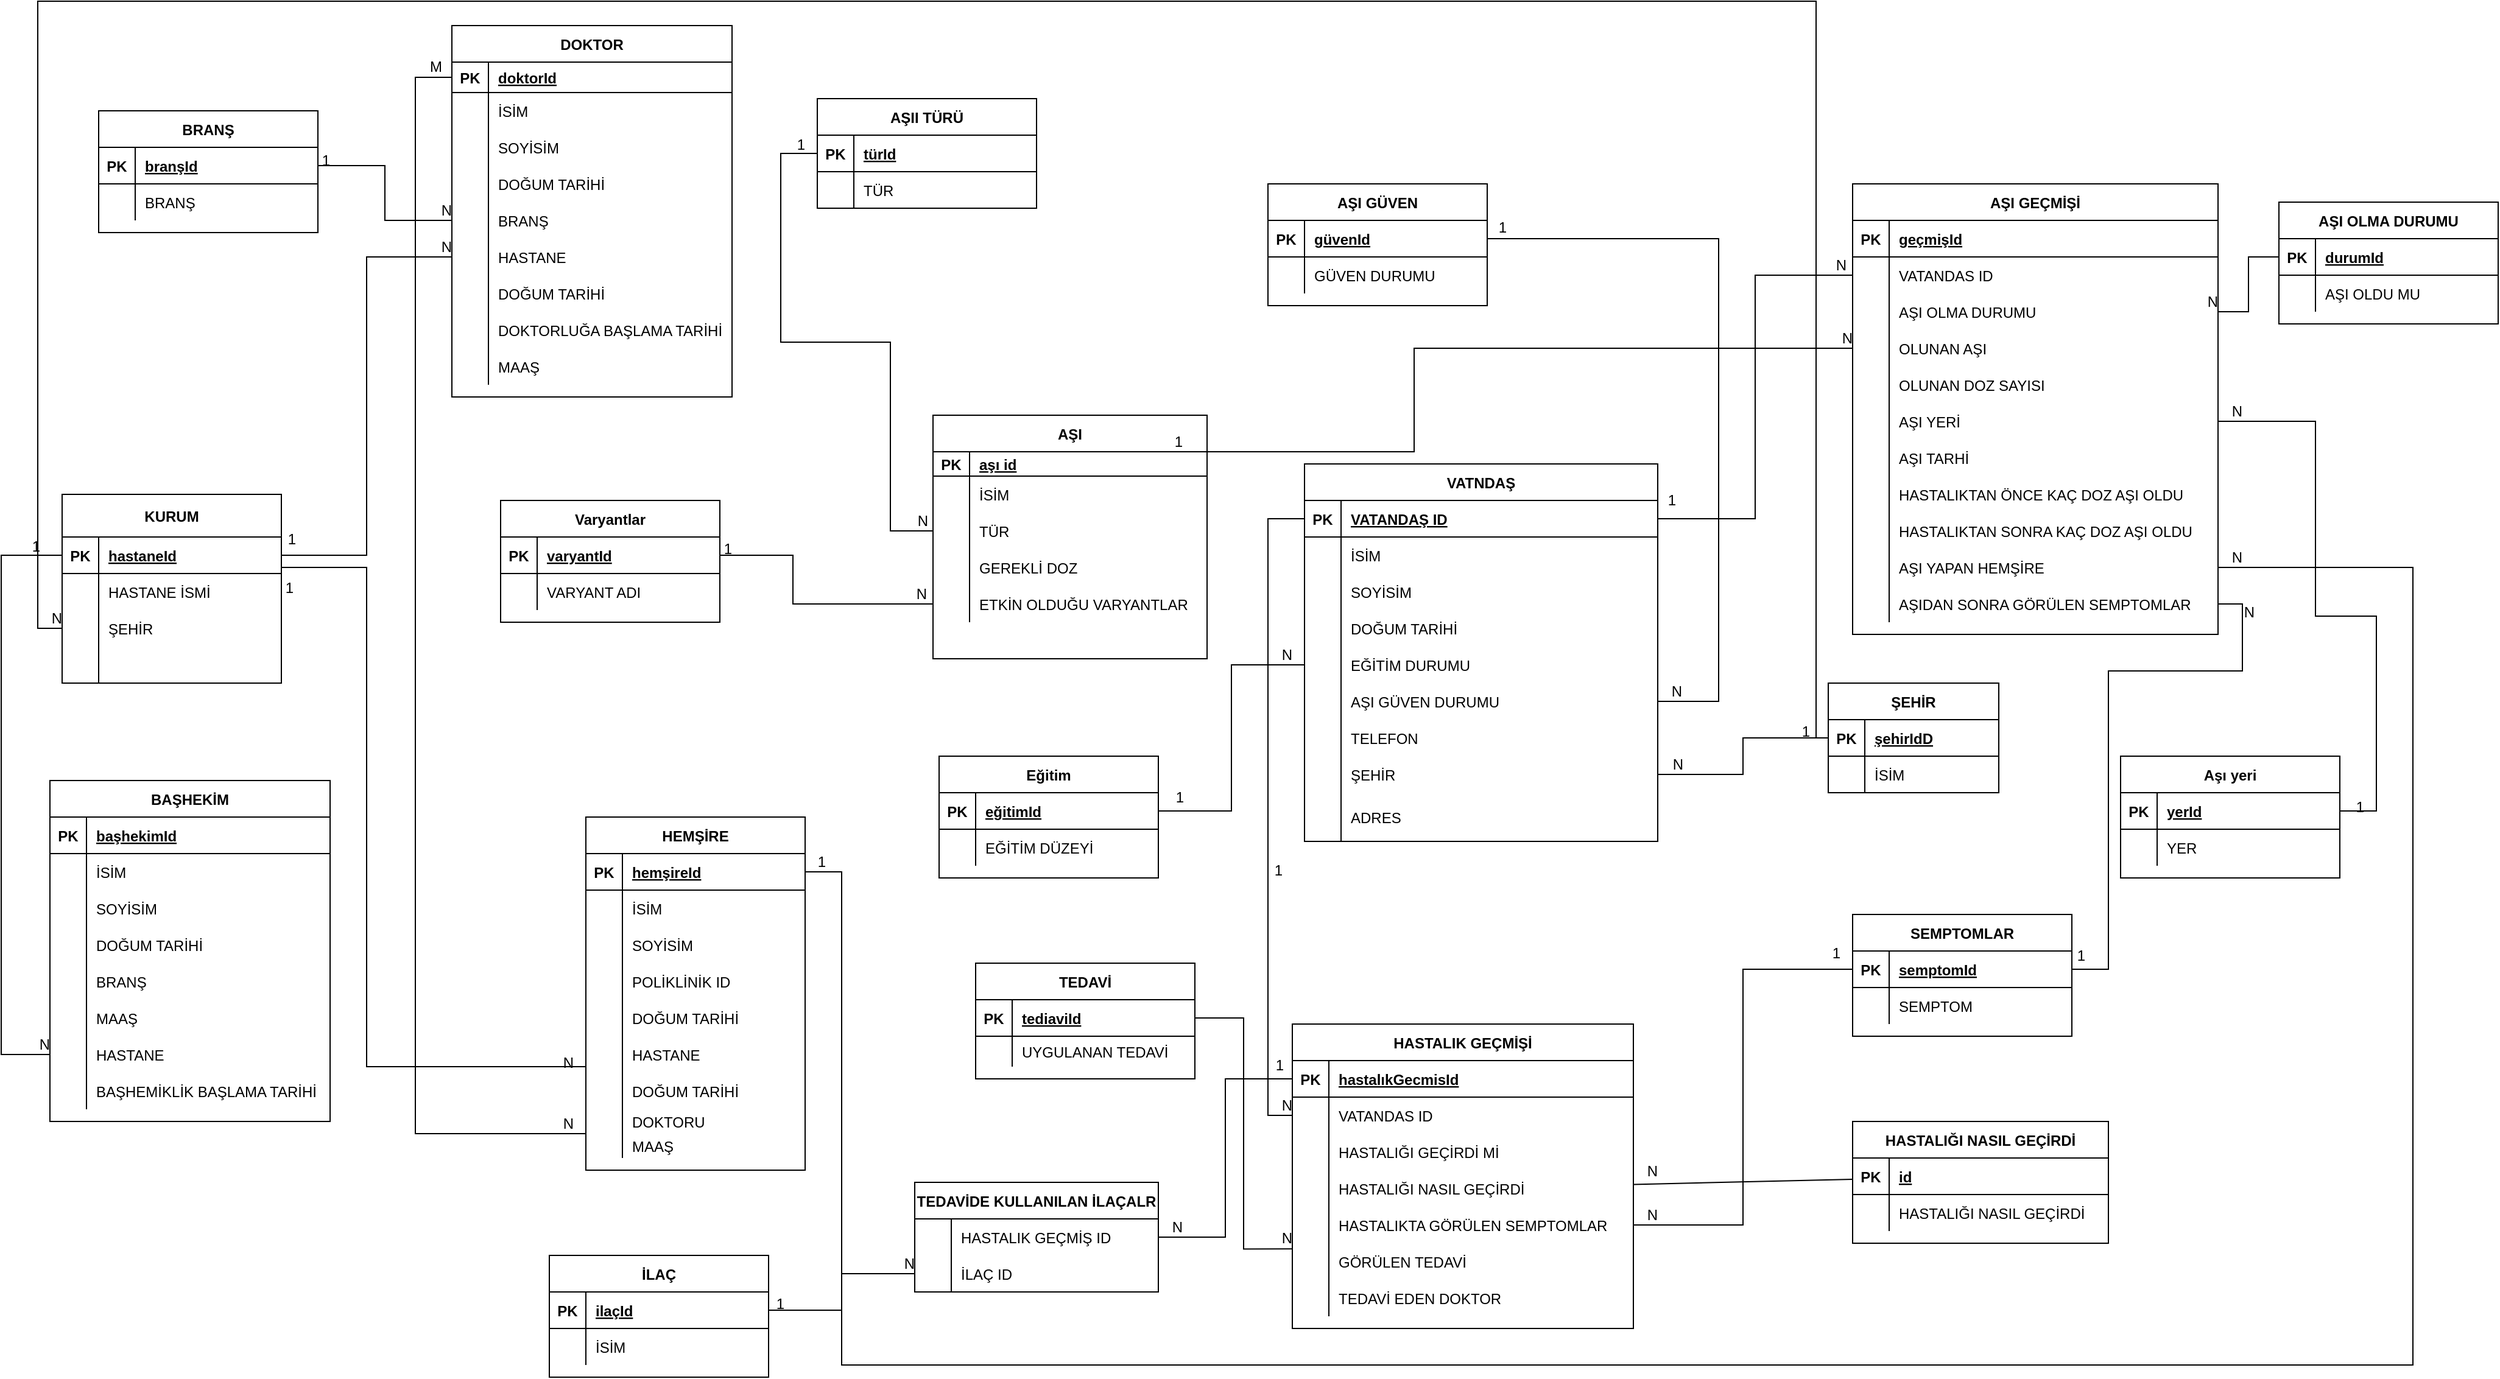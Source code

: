 <mxfile version="15.6.5" type="device"><diagram id="GkeAJwcALlh-03Nvc0MG" name="Page-1"><mxGraphModel dx="342" dy="1096" grid="1" gridSize="10" guides="1" tooltips="1" connect="1" arrows="1" fold="1" page="1" pageScale="1" pageWidth="827" pageHeight="1169" math="0" shadow="0"><root><mxCell id="0"/><mxCell id="1" parent="0"/><mxCell id="Tao5DjbCdc5eJ688UnpA-321" value="AŞI" style="shape=table;startSize=30;container=1;collapsible=1;childLayout=tableLayout;fixedRows=1;rowLines=0;fontStyle=1;align=center;resizeLast=1;" parent="1" vertex="1"><mxGeometry x="2705" y="930" width="225" height="200" as="geometry"/></mxCell><mxCell id="Tao5DjbCdc5eJ688UnpA-322" value="" style="shape=partialRectangle;collapsible=0;dropTarget=0;pointerEvents=0;fillColor=none;top=0;left=0;bottom=1;right=0;points=[[0,0.5],[1,0.5]];portConstraint=eastwest;" parent="Tao5DjbCdc5eJ688UnpA-321" vertex="1"><mxGeometry y="30" width="225" height="20" as="geometry"/></mxCell><mxCell id="Tao5DjbCdc5eJ688UnpA-323" value="PK" style="shape=partialRectangle;connectable=0;fillColor=none;top=0;left=0;bottom=0;right=0;fontStyle=1;overflow=hidden;" parent="Tao5DjbCdc5eJ688UnpA-322" vertex="1"><mxGeometry width="30" height="20" as="geometry"><mxRectangle width="30" height="20" as="alternateBounds"/></mxGeometry></mxCell><mxCell id="Tao5DjbCdc5eJ688UnpA-324" value="aşı id" style="shape=partialRectangle;connectable=0;fillColor=none;top=0;left=0;bottom=0;right=0;align=left;spacingLeft=6;fontStyle=5;overflow=hidden;" parent="Tao5DjbCdc5eJ688UnpA-322" vertex="1"><mxGeometry x="30" width="195" height="20" as="geometry"><mxRectangle width="195" height="20" as="alternateBounds"/></mxGeometry></mxCell><mxCell id="Tao5DjbCdc5eJ688UnpA-325" value="" style="shape=partialRectangle;collapsible=0;dropTarget=0;pointerEvents=0;fillColor=none;top=0;left=0;bottom=0;right=0;points=[[0,0.5],[1,0.5]];portConstraint=eastwest;" parent="Tao5DjbCdc5eJ688UnpA-321" vertex="1"><mxGeometry y="50" width="225" height="30" as="geometry"/></mxCell><mxCell id="Tao5DjbCdc5eJ688UnpA-326" value="" style="shape=partialRectangle;connectable=0;fillColor=none;top=0;left=0;bottom=0;right=0;editable=1;overflow=hidden;" parent="Tao5DjbCdc5eJ688UnpA-325" vertex="1"><mxGeometry width="30" height="30" as="geometry"><mxRectangle width="30" height="30" as="alternateBounds"/></mxGeometry></mxCell><mxCell id="Tao5DjbCdc5eJ688UnpA-327" value="İSİM " style="shape=partialRectangle;connectable=0;fillColor=none;top=0;left=0;bottom=0;right=0;align=left;spacingLeft=6;overflow=hidden;" parent="Tao5DjbCdc5eJ688UnpA-325" vertex="1"><mxGeometry x="30" width="195" height="30" as="geometry"><mxRectangle width="195" height="30" as="alternateBounds"/></mxGeometry></mxCell><mxCell id="Tao5DjbCdc5eJ688UnpA-328" value="" style="shape=partialRectangle;collapsible=0;dropTarget=0;pointerEvents=0;fillColor=none;top=0;left=0;bottom=0;right=0;points=[[0,0.5],[1,0.5]];portConstraint=eastwest;" parent="Tao5DjbCdc5eJ688UnpA-321" vertex="1"><mxGeometry y="80" width="225" height="30" as="geometry"/></mxCell><mxCell id="Tao5DjbCdc5eJ688UnpA-329" value="" style="shape=partialRectangle;connectable=0;fillColor=none;top=0;left=0;bottom=0;right=0;editable=1;overflow=hidden;" parent="Tao5DjbCdc5eJ688UnpA-328" vertex="1"><mxGeometry width="30" height="30" as="geometry"><mxRectangle width="30" height="30" as="alternateBounds"/></mxGeometry></mxCell><mxCell id="Tao5DjbCdc5eJ688UnpA-330" value="TÜR " style="shape=partialRectangle;connectable=0;fillColor=none;top=0;left=0;bottom=0;right=0;align=left;spacingLeft=6;overflow=hidden;" parent="Tao5DjbCdc5eJ688UnpA-328" vertex="1"><mxGeometry x="30" width="195" height="30" as="geometry"><mxRectangle width="195" height="30" as="alternateBounds"/></mxGeometry></mxCell><mxCell id="Tao5DjbCdc5eJ688UnpA-331" value="" style="shape=partialRectangle;collapsible=0;dropTarget=0;pointerEvents=0;fillColor=none;top=0;left=0;bottom=0;right=0;points=[[0,0.5],[1,0.5]];portConstraint=eastwest;" parent="Tao5DjbCdc5eJ688UnpA-321" vertex="1"><mxGeometry y="110" width="225" height="30" as="geometry"/></mxCell><mxCell id="Tao5DjbCdc5eJ688UnpA-332" value="" style="shape=partialRectangle;connectable=0;fillColor=none;top=0;left=0;bottom=0;right=0;editable=1;overflow=hidden;" parent="Tao5DjbCdc5eJ688UnpA-331" vertex="1"><mxGeometry width="30" height="30" as="geometry"><mxRectangle width="30" height="30" as="alternateBounds"/></mxGeometry></mxCell><mxCell id="Tao5DjbCdc5eJ688UnpA-333" value="GEREKLİ DOZ" style="shape=partialRectangle;connectable=0;fillColor=none;top=0;left=0;bottom=0;right=0;align=left;spacingLeft=6;overflow=hidden;" parent="Tao5DjbCdc5eJ688UnpA-331" vertex="1"><mxGeometry x="30" width="195" height="30" as="geometry"><mxRectangle width="195" height="30" as="alternateBounds"/></mxGeometry></mxCell><mxCell id="Tao5DjbCdc5eJ688UnpA-334" value="" style="shape=partialRectangle;collapsible=0;dropTarget=0;pointerEvents=0;fillColor=none;top=0;left=0;bottom=0;right=0;points=[[0,0.5],[1,0.5]];portConstraint=eastwest;" parent="Tao5DjbCdc5eJ688UnpA-321" vertex="1"><mxGeometry y="140" width="225" height="30" as="geometry"/></mxCell><mxCell id="Tao5DjbCdc5eJ688UnpA-335" value="" style="shape=partialRectangle;connectable=0;fillColor=none;top=0;left=0;bottom=0;right=0;editable=1;overflow=hidden;" parent="Tao5DjbCdc5eJ688UnpA-334" vertex="1"><mxGeometry width="30" height="30" as="geometry"><mxRectangle width="30" height="30" as="alternateBounds"/></mxGeometry></mxCell><mxCell id="Tao5DjbCdc5eJ688UnpA-336" value="ETKİN OLDUĞU VARYANTLAR" style="shape=partialRectangle;connectable=0;fillColor=none;top=0;left=0;bottom=0;right=0;align=left;spacingLeft=6;overflow=hidden;" parent="Tao5DjbCdc5eJ688UnpA-334" vertex="1"><mxGeometry x="30" width="195" height="30" as="geometry"><mxRectangle width="195" height="30" as="alternateBounds"/></mxGeometry></mxCell><mxCell id="Tao5DjbCdc5eJ688UnpA-337" value="VATNDAŞ" style="shape=table;startSize=30;container=1;collapsible=1;childLayout=tableLayout;fixedRows=1;rowLines=0;fontStyle=1;align=center;resizeLast=1;" parent="1" vertex="1"><mxGeometry x="3010" y="970" width="290" height="310" as="geometry"/></mxCell><mxCell id="Tao5DjbCdc5eJ688UnpA-338" value="" style="shape=partialRectangle;collapsible=0;dropTarget=0;pointerEvents=0;fillColor=none;top=0;left=0;bottom=1;right=0;points=[[0,0.5],[1,0.5]];portConstraint=eastwest;" parent="Tao5DjbCdc5eJ688UnpA-337" vertex="1"><mxGeometry y="30" width="290" height="30" as="geometry"/></mxCell><mxCell id="Tao5DjbCdc5eJ688UnpA-339" value="PK" style="shape=partialRectangle;connectable=0;fillColor=none;top=0;left=0;bottom=0;right=0;fontStyle=1;overflow=hidden;" parent="Tao5DjbCdc5eJ688UnpA-338" vertex="1"><mxGeometry width="30" height="30" as="geometry"><mxRectangle width="30" height="30" as="alternateBounds"/></mxGeometry></mxCell><mxCell id="Tao5DjbCdc5eJ688UnpA-340" value="VATANDAŞ ID" style="shape=partialRectangle;connectable=0;fillColor=none;top=0;left=0;bottom=0;right=0;align=left;spacingLeft=6;fontStyle=5;overflow=hidden;fontColor=default;" parent="Tao5DjbCdc5eJ688UnpA-338" vertex="1"><mxGeometry x="30" width="260" height="30" as="geometry"><mxRectangle width="260" height="30" as="alternateBounds"/></mxGeometry></mxCell><mxCell id="Tao5DjbCdc5eJ688UnpA-341" value="" style="shape=partialRectangle;collapsible=0;dropTarget=0;pointerEvents=0;fillColor=none;top=0;left=0;bottom=0;right=0;points=[[0,0.5],[1,0.5]];portConstraint=eastwest;" parent="Tao5DjbCdc5eJ688UnpA-337" vertex="1"><mxGeometry y="60" width="290" height="30" as="geometry"/></mxCell><mxCell id="Tao5DjbCdc5eJ688UnpA-342" value="" style="shape=partialRectangle;connectable=0;fillColor=none;top=0;left=0;bottom=0;right=0;editable=1;overflow=hidden;" parent="Tao5DjbCdc5eJ688UnpA-341" vertex="1"><mxGeometry width="30" height="30" as="geometry"><mxRectangle width="30" height="30" as="alternateBounds"/></mxGeometry></mxCell><mxCell id="Tao5DjbCdc5eJ688UnpA-343" value="İSİM" style="shape=partialRectangle;connectable=0;fillColor=none;top=0;left=0;bottom=0;right=0;align=left;spacingLeft=6;overflow=hidden;" parent="Tao5DjbCdc5eJ688UnpA-341" vertex="1"><mxGeometry x="30" width="260" height="30" as="geometry"><mxRectangle width="260" height="30" as="alternateBounds"/></mxGeometry></mxCell><mxCell id="Tao5DjbCdc5eJ688UnpA-344" value="" style="shape=partialRectangle;collapsible=0;dropTarget=0;pointerEvents=0;fillColor=none;top=0;left=0;bottom=0;right=0;points=[[0,0.5],[1,0.5]];portConstraint=eastwest;" parent="Tao5DjbCdc5eJ688UnpA-337" vertex="1"><mxGeometry y="90" width="290" height="30" as="geometry"/></mxCell><mxCell id="Tao5DjbCdc5eJ688UnpA-345" value="" style="shape=partialRectangle;connectable=0;fillColor=none;top=0;left=0;bottom=0;right=0;editable=1;overflow=hidden;" parent="Tao5DjbCdc5eJ688UnpA-344" vertex="1"><mxGeometry width="30" height="30" as="geometry"><mxRectangle width="30" height="30" as="alternateBounds"/></mxGeometry></mxCell><mxCell id="Tao5DjbCdc5eJ688UnpA-346" value="SOYİSİM" style="shape=partialRectangle;connectable=0;fillColor=none;top=0;left=0;bottom=0;right=0;align=left;spacingLeft=6;overflow=hidden;" parent="Tao5DjbCdc5eJ688UnpA-344" vertex="1"><mxGeometry x="30" width="260" height="30" as="geometry"><mxRectangle width="260" height="30" as="alternateBounds"/></mxGeometry></mxCell><mxCell id="Tao5DjbCdc5eJ688UnpA-347" value="" style="shape=partialRectangle;collapsible=0;dropTarget=0;pointerEvents=0;fillColor=none;top=0;left=0;bottom=0;right=0;points=[[0,0.5],[1,0.5]];portConstraint=eastwest;" parent="Tao5DjbCdc5eJ688UnpA-337" vertex="1"><mxGeometry y="120" width="290" height="30" as="geometry"/></mxCell><mxCell id="Tao5DjbCdc5eJ688UnpA-348" value="" style="shape=partialRectangle;connectable=0;fillColor=none;top=0;left=0;bottom=0;right=0;editable=1;overflow=hidden;" parent="Tao5DjbCdc5eJ688UnpA-347" vertex="1"><mxGeometry width="30" height="30" as="geometry"><mxRectangle width="30" height="30" as="alternateBounds"/></mxGeometry></mxCell><mxCell id="Tao5DjbCdc5eJ688UnpA-349" value="DOĞUM TARİHİ" style="shape=partialRectangle;connectable=0;fillColor=none;top=0;left=0;bottom=0;right=0;align=left;spacingLeft=6;overflow=hidden;" parent="Tao5DjbCdc5eJ688UnpA-347" vertex="1"><mxGeometry x="30" width="260" height="30" as="geometry"><mxRectangle width="260" height="30" as="alternateBounds"/></mxGeometry></mxCell><mxCell id="Tao5DjbCdc5eJ688UnpA-350" value="" style="shape=partialRectangle;collapsible=0;dropTarget=0;pointerEvents=0;fillColor=none;top=0;left=0;bottom=0;right=0;points=[[0,0.5],[1,0.5]];portConstraint=eastwest;" parent="Tao5DjbCdc5eJ688UnpA-337" vertex="1"><mxGeometry y="150" width="290" height="30" as="geometry"/></mxCell><mxCell id="Tao5DjbCdc5eJ688UnpA-351" value="" style="shape=partialRectangle;connectable=0;fillColor=none;top=0;left=0;bottom=0;right=0;editable=1;overflow=hidden;" parent="Tao5DjbCdc5eJ688UnpA-350" vertex="1"><mxGeometry width="30" height="30" as="geometry"><mxRectangle width="30" height="30" as="alternateBounds"/></mxGeometry></mxCell><mxCell id="Tao5DjbCdc5eJ688UnpA-352" value="EĞİTİM DURUMU" style="shape=partialRectangle;connectable=0;fillColor=none;top=0;left=0;bottom=0;right=0;align=left;spacingLeft=6;overflow=hidden;" parent="Tao5DjbCdc5eJ688UnpA-350" vertex="1"><mxGeometry x="30" width="260" height="30" as="geometry"><mxRectangle width="260" height="30" as="alternateBounds"/></mxGeometry></mxCell><mxCell id="Tao5DjbCdc5eJ688UnpA-353" value="" style="shape=partialRectangle;collapsible=0;dropTarget=0;pointerEvents=0;fillColor=none;top=0;left=0;bottom=0;right=0;points=[[0,0.5],[1,0.5]];portConstraint=eastwest;" parent="Tao5DjbCdc5eJ688UnpA-337" vertex="1"><mxGeometry y="180" width="290" height="30" as="geometry"/></mxCell><mxCell id="Tao5DjbCdc5eJ688UnpA-354" value="" style="shape=partialRectangle;connectable=0;fillColor=none;top=0;left=0;bottom=0;right=0;editable=1;overflow=hidden;" parent="Tao5DjbCdc5eJ688UnpA-353" vertex="1"><mxGeometry width="30" height="30" as="geometry"><mxRectangle width="30" height="30" as="alternateBounds"/></mxGeometry></mxCell><mxCell id="Tao5DjbCdc5eJ688UnpA-355" value="AŞI GÜVEN DURUMU" style="shape=partialRectangle;connectable=0;fillColor=none;top=0;left=0;bottom=0;right=0;align=left;spacingLeft=6;overflow=hidden;" parent="Tao5DjbCdc5eJ688UnpA-353" vertex="1"><mxGeometry x="30" width="260" height="30" as="geometry"><mxRectangle width="260" height="30" as="alternateBounds"/></mxGeometry></mxCell><mxCell id="Tao5DjbCdc5eJ688UnpA-356" value="" style="shape=partialRectangle;collapsible=0;dropTarget=0;pointerEvents=0;fillColor=none;top=0;left=0;bottom=0;right=0;points=[[0,0.5],[1,0.5]];portConstraint=eastwest;" parent="Tao5DjbCdc5eJ688UnpA-337" vertex="1"><mxGeometry y="210" width="290" height="30" as="geometry"/></mxCell><mxCell id="Tao5DjbCdc5eJ688UnpA-357" value="" style="shape=partialRectangle;connectable=0;fillColor=none;top=0;left=0;bottom=0;right=0;editable=1;overflow=hidden;" parent="Tao5DjbCdc5eJ688UnpA-356" vertex="1"><mxGeometry width="30" height="30" as="geometry"><mxRectangle width="30" height="30" as="alternateBounds"/></mxGeometry></mxCell><mxCell id="Tao5DjbCdc5eJ688UnpA-358" value="TELEFON" style="shape=partialRectangle;connectable=0;fillColor=none;top=0;left=0;bottom=0;right=0;align=left;spacingLeft=6;overflow=hidden;" parent="Tao5DjbCdc5eJ688UnpA-356" vertex="1"><mxGeometry x="30" width="260" height="30" as="geometry"><mxRectangle width="260" height="30" as="alternateBounds"/></mxGeometry></mxCell><mxCell id="Tao5DjbCdc5eJ688UnpA-359" value="" style="shape=partialRectangle;collapsible=0;dropTarget=0;pointerEvents=0;fillColor=none;top=0;left=0;bottom=0;right=0;points=[[0,0.5],[1,0.5]];portConstraint=eastwest;" parent="Tao5DjbCdc5eJ688UnpA-337" vertex="1"><mxGeometry y="240" width="290" height="30" as="geometry"/></mxCell><mxCell id="Tao5DjbCdc5eJ688UnpA-360" value="" style="shape=partialRectangle;connectable=0;fillColor=none;top=0;left=0;bottom=0;right=0;editable=1;overflow=hidden;" parent="Tao5DjbCdc5eJ688UnpA-359" vertex="1"><mxGeometry width="30" height="30" as="geometry"><mxRectangle width="30" height="30" as="alternateBounds"/></mxGeometry></mxCell><mxCell id="Tao5DjbCdc5eJ688UnpA-361" value="ŞEHİR" style="shape=partialRectangle;connectable=0;fillColor=none;top=0;left=0;bottom=0;right=0;align=left;spacingLeft=6;overflow=hidden;" parent="Tao5DjbCdc5eJ688UnpA-359" vertex="1"><mxGeometry x="30" width="260" height="30" as="geometry"><mxRectangle width="260" height="30" as="alternateBounds"/></mxGeometry></mxCell><mxCell id="Tao5DjbCdc5eJ688UnpA-362" value="" style="shape=partialRectangle;collapsible=0;dropTarget=0;pointerEvents=0;fillColor=none;top=0;left=0;bottom=0;right=0;points=[[0,0.5],[1,0.5]];portConstraint=eastwest;" parent="Tao5DjbCdc5eJ688UnpA-337" vertex="1"><mxGeometry y="270" width="290" height="40" as="geometry"/></mxCell><mxCell id="Tao5DjbCdc5eJ688UnpA-363" value="" style="shape=partialRectangle;connectable=0;fillColor=none;top=0;left=0;bottom=0;right=0;editable=1;overflow=hidden;" parent="Tao5DjbCdc5eJ688UnpA-362" vertex="1"><mxGeometry width="30" height="40" as="geometry"><mxRectangle width="30" height="40" as="alternateBounds"/></mxGeometry></mxCell><mxCell id="Tao5DjbCdc5eJ688UnpA-364" value="ADRES" style="shape=partialRectangle;connectable=0;fillColor=none;top=0;left=0;bottom=0;right=0;align=left;spacingLeft=6;overflow=hidden;" parent="Tao5DjbCdc5eJ688UnpA-362" vertex="1"><mxGeometry x="30" width="260" height="40" as="geometry"><mxRectangle width="260" height="40" as="alternateBounds"/></mxGeometry></mxCell><mxCell id="Tao5DjbCdc5eJ688UnpA-365" value="SEMPTOMLAR" style="shape=table;startSize=30;container=1;collapsible=1;childLayout=tableLayout;fixedRows=1;rowLines=0;fontStyle=1;align=center;resizeLast=1;" parent="1" vertex="1"><mxGeometry x="3460" y="1340" width="180" height="100" as="geometry"/></mxCell><mxCell id="Tao5DjbCdc5eJ688UnpA-366" value="" style="shape=partialRectangle;collapsible=0;dropTarget=0;pointerEvents=0;fillColor=none;top=0;left=0;bottom=1;right=0;points=[[0,0.5],[1,0.5]];portConstraint=eastwest;" parent="Tao5DjbCdc5eJ688UnpA-365" vertex="1"><mxGeometry y="30" width="180" height="30" as="geometry"/></mxCell><mxCell id="Tao5DjbCdc5eJ688UnpA-367" value="PK" style="shape=partialRectangle;connectable=0;fillColor=none;top=0;left=0;bottom=0;right=0;fontStyle=1;overflow=hidden;" parent="Tao5DjbCdc5eJ688UnpA-366" vertex="1"><mxGeometry width="30" height="30" as="geometry"><mxRectangle width="30" height="30" as="alternateBounds"/></mxGeometry></mxCell><mxCell id="Tao5DjbCdc5eJ688UnpA-368" value="semptomId" style="shape=partialRectangle;connectable=0;fillColor=none;top=0;left=0;bottom=0;right=0;align=left;spacingLeft=6;fontStyle=5;overflow=hidden;" parent="Tao5DjbCdc5eJ688UnpA-366" vertex="1"><mxGeometry x="30" width="150" height="30" as="geometry"><mxRectangle width="150" height="30" as="alternateBounds"/></mxGeometry></mxCell><mxCell id="Tao5DjbCdc5eJ688UnpA-369" value="" style="shape=partialRectangle;collapsible=0;dropTarget=0;pointerEvents=0;fillColor=none;top=0;left=0;bottom=0;right=0;points=[[0,0.5],[1,0.5]];portConstraint=eastwest;" parent="Tao5DjbCdc5eJ688UnpA-365" vertex="1"><mxGeometry y="60" width="180" height="30" as="geometry"/></mxCell><mxCell id="Tao5DjbCdc5eJ688UnpA-370" value="" style="shape=partialRectangle;connectable=0;fillColor=none;top=0;left=0;bottom=0;right=0;editable=1;overflow=hidden;" parent="Tao5DjbCdc5eJ688UnpA-369" vertex="1"><mxGeometry width="30" height="30" as="geometry"><mxRectangle width="30" height="30" as="alternateBounds"/></mxGeometry></mxCell><mxCell id="Tao5DjbCdc5eJ688UnpA-371" value="SEMPTOM" style="shape=partialRectangle;connectable=0;fillColor=none;top=0;left=0;bottom=0;right=0;align=left;spacingLeft=6;overflow=hidden;" parent="Tao5DjbCdc5eJ688UnpA-369" vertex="1"><mxGeometry x="30" width="150" height="30" as="geometry"><mxRectangle width="150" height="30" as="alternateBounds"/></mxGeometry></mxCell><mxCell id="Tao5DjbCdc5eJ688UnpA-372" value="AŞII TÜRÜ" style="shape=table;startSize=30;container=1;collapsible=1;childLayout=tableLayout;fixedRows=1;rowLines=0;fontStyle=1;align=center;resizeLast=1;" parent="1" vertex="1"><mxGeometry x="2610" y="670" width="180" height="90" as="geometry"/></mxCell><mxCell id="Tao5DjbCdc5eJ688UnpA-373" value="" style="shape=partialRectangle;collapsible=0;dropTarget=0;pointerEvents=0;fillColor=none;top=0;left=0;bottom=1;right=0;points=[[0,0.5],[1,0.5]];portConstraint=eastwest;" parent="Tao5DjbCdc5eJ688UnpA-372" vertex="1"><mxGeometry y="30" width="180" height="30" as="geometry"/></mxCell><mxCell id="Tao5DjbCdc5eJ688UnpA-374" value="PK" style="shape=partialRectangle;connectable=0;fillColor=none;top=0;left=0;bottom=0;right=0;fontStyle=1;overflow=hidden;" parent="Tao5DjbCdc5eJ688UnpA-373" vertex="1"><mxGeometry width="30" height="30" as="geometry"><mxRectangle width="30" height="30" as="alternateBounds"/></mxGeometry></mxCell><mxCell id="Tao5DjbCdc5eJ688UnpA-375" value="türId" style="shape=partialRectangle;connectable=0;fillColor=none;top=0;left=0;bottom=0;right=0;align=left;spacingLeft=6;fontStyle=5;overflow=hidden;" parent="Tao5DjbCdc5eJ688UnpA-373" vertex="1"><mxGeometry x="30" width="150" height="30" as="geometry"><mxRectangle width="150" height="30" as="alternateBounds"/></mxGeometry></mxCell><mxCell id="Tao5DjbCdc5eJ688UnpA-376" value="" style="shape=partialRectangle;collapsible=0;dropTarget=0;pointerEvents=0;fillColor=none;top=0;left=0;bottom=0;right=0;points=[[0,0.5],[1,0.5]];portConstraint=eastwest;" parent="Tao5DjbCdc5eJ688UnpA-372" vertex="1"><mxGeometry y="60" width="180" height="30" as="geometry"/></mxCell><mxCell id="Tao5DjbCdc5eJ688UnpA-377" value="" style="shape=partialRectangle;connectable=0;fillColor=none;top=0;left=0;bottom=0;right=0;editable=1;overflow=hidden;" parent="Tao5DjbCdc5eJ688UnpA-376" vertex="1"><mxGeometry width="30" height="30" as="geometry"><mxRectangle width="30" height="30" as="alternateBounds"/></mxGeometry></mxCell><mxCell id="Tao5DjbCdc5eJ688UnpA-378" value="TÜR" style="shape=partialRectangle;connectable=0;fillColor=none;top=0;left=0;bottom=0;right=0;align=left;spacingLeft=6;overflow=hidden;" parent="Tao5DjbCdc5eJ688UnpA-376" vertex="1"><mxGeometry x="30" width="150" height="30" as="geometry"><mxRectangle width="150" height="30" as="alternateBounds"/></mxGeometry></mxCell><mxCell id="Tao5DjbCdc5eJ688UnpA-379" value="Eğitim" style="shape=table;startSize=30;container=1;collapsible=1;childLayout=tableLayout;fixedRows=1;rowLines=0;fontStyle=1;align=center;resizeLast=1;" parent="1" vertex="1"><mxGeometry x="2710" y="1210" width="180" height="100" as="geometry"/></mxCell><mxCell id="Tao5DjbCdc5eJ688UnpA-380" value="" style="shape=partialRectangle;collapsible=0;dropTarget=0;pointerEvents=0;fillColor=none;top=0;left=0;bottom=1;right=0;points=[[0,0.5],[1,0.5]];portConstraint=eastwest;" parent="Tao5DjbCdc5eJ688UnpA-379" vertex="1"><mxGeometry y="30" width="180" height="30" as="geometry"/></mxCell><mxCell id="Tao5DjbCdc5eJ688UnpA-381" value="PK" style="shape=partialRectangle;connectable=0;fillColor=none;top=0;left=0;bottom=0;right=0;fontStyle=1;overflow=hidden;" parent="Tao5DjbCdc5eJ688UnpA-380" vertex="1"><mxGeometry width="30" height="30" as="geometry"><mxRectangle width="30" height="30" as="alternateBounds"/></mxGeometry></mxCell><mxCell id="Tao5DjbCdc5eJ688UnpA-382" value="eğitimId" style="shape=partialRectangle;connectable=0;fillColor=none;top=0;left=0;bottom=0;right=0;align=left;spacingLeft=6;fontStyle=5;overflow=hidden;" parent="Tao5DjbCdc5eJ688UnpA-380" vertex="1"><mxGeometry x="30" width="150" height="30" as="geometry"><mxRectangle width="150" height="30" as="alternateBounds"/></mxGeometry></mxCell><mxCell id="Tao5DjbCdc5eJ688UnpA-383" value="" style="shape=partialRectangle;collapsible=0;dropTarget=0;pointerEvents=0;fillColor=none;top=0;left=0;bottom=0;right=0;points=[[0,0.5],[1,0.5]];portConstraint=eastwest;" parent="Tao5DjbCdc5eJ688UnpA-379" vertex="1"><mxGeometry y="60" width="180" height="30" as="geometry"/></mxCell><mxCell id="Tao5DjbCdc5eJ688UnpA-384" value="" style="shape=partialRectangle;connectable=0;fillColor=none;top=0;left=0;bottom=0;right=0;editable=1;overflow=hidden;" parent="Tao5DjbCdc5eJ688UnpA-383" vertex="1"><mxGeometry width="30" height="30" as="geometry"><mxRectangle width="30" height="30" as="alternateBounds"/></mxGeometry></mxCell><mxCell id="Tao5DjbCdc5eJ688UnpA-385" value="EĞİTİM DÜZEYİ" style="shape=partialRectangle;connectable=0;fillColor=none;top=0;left=0;bottom=0;right=0;align=left;spacingLeft=6;overflow=hidden;" parent="Tao5DjbCdc5eJ688UnpA-383" vertex="1"><mxGeometry x="30" width="150" height="30" as="geometry"><mxRectangle width="150" height="30" as="alternateBounds"/></mxGeometry></mxCell><mxCell id="Tao5DjbCdc5eJ688UnpA-386" value="AŞI GÜVEN" style="shape=table;startSize=30;container=1;collapsible=1;childLayout=tableLayout;fixedRows=1;rowLines=0;fontStyle=1;align=center;resizeLast=1;" parent="1" vertex="1"><mxGeometry x="2980" y="740" width="180" height="100" as="geometry"/></mxCell><mxCell id="Tao5DjbCdc5eJ688UnpA-387" value="" style="shape=partialRectangle;collapsible=0;dropTarget=0;pointerEvents=0;fillColor=none;top=0;left=0;bottom=1;right=0;points=[[0,0.5],[1,0.5]];portConstraint=eastwest;" parent="Tao5DjbCdc5eJ688UnpA-386" vertex="1"><mxGeometry y="30" width="180" height="30" as="geometry"/></mxCell><mxCell id="Tao5DjbCdc5eJ688UnpA-388" value="PK" style="shape=partialRectangle;connectable=0;fillColor=none;top=0;left=0;bottom=0;right=0;fontStyle=1;overflow=hidden;" parent="Tao5DjbCdc5eJ688UnpA-387" vertex="1"><mxGeometry width="30" height="30" as="geometry"><mxRectangle width="30" height="30" as="alternateBounds"/></mxGeometry></mxCell><mxCell id="Tao5DjbCdc5eJ688UnpA-389" value="güvenId" style="shape=partialRectangle;connectable=0;fillColor=none;top=0;left=0;bottom=0;right=0;align=left;spacingLeft=6;fontStyle=5;overflow=hidden;" parent="Tao5DjbCdc5eJ688UnpA-387" vertex="1"><mxGeometry x="30" width="150" height="30" as="geometry"><mxRectangle width="150" height="30" as="alternateBounds"/></mxGeometry></mxCell><mxCell id="Tao5DjbCdc5eJ688UnpA-390" value="" style="shape=partialRectangle;collapsible=0;dropTarget=0;pointerEvents=0;fillColor=none;top=0;left=0;bottom=0;right=0;points=[[0,0.5],[1,0.5]];portConstraint=eastwest;" parent="Tao5DjbCdc5eJ688UnpA-386" vertex="1"><mxGeometry y="60" width="180" height="30" as="geometry"/></mxCell><mxCell id="Tao5DjbCdc5eJ688UnpA-391" value="" style="shape=partialRectangle;connectable=0;fillColor=none;top=0;left=0;bottom=0;right=0;editable=1;overflow=hidden;" parent="Tao5DjbCdc5eJ688UnpA-390" vertex="1"><mxGeometry width="30" height="30" as="geometry"><mxRectangle width="30" height="30" as="alternateBounds"/></mxGeometry></mxCell><mxCell id="Tao5DjbCdc5eJ688UnpA-392" value="GÜVEN DURUMU" style="shape=partialRectangle;connectable=0;fillColor=none;top=0;left=0;bottom=0;right=0;align=left;spacingLeft=6;overflow=hidden;" parent="Tao5DjbCdc5eJ688UnpA-390" vertex="1"><mxGeometry x="30" width="150" height="30" as="geometry"><mxRectangle width="150" height="30" as="alternateBounds"/></mxGeometry></mxCell><mxCell id="Tao5DjbCdc5eJ688UnpA-393" value="Varyantlar" style="shape=table;startSize=30;container=1;collapsible=1;childLayout=tableLayout;fixedRows=1;rowLines=0;fontStyle=1;align=center;resizeLast=1;" parent="1" vertex="1"><mxGeometry x="2350" y="1000" width="180" height="100" as="geometry"/></mxCell><mxCell id="Tao5DjbCdc5eJ688UnpA-394" value="" style="shape=partialRectangle;collapsible=0;dropTarget=0;pointerEvents=0;fillColor=none;top=0;left=0;bottom=1;right=0;points=[[0,0.5],[1,0.5]];portConstraint=eastwest;" parent="Tao5DjbCdc5eJ688UnpA-393" vertex="1"><mxGeometry y="30" width="180" height="30" as="geometry"/></mxCell><mxCell id="Tao5DjbCdc5eJ688UnpA-395" value="PK" style="shape=partialRectangle;connectable=0;fillColor=none;top=0;left=0;bottom=0;right=0;fontStyle=1;overflow=hidden;" parent="Tao5DjbCdc5eJ688UnpA-394" vertex="1"><mxGeometry width="30" height="30" as="geometry"><mxRectangle width="30" height="30" as="alternateBounds"/></mxGeometry></mxCell><mxCell id="Tao5DjbCdc5eJ688UnpA-396" value="varyantId" style="shape=partialRectangle;connectable=0;fillColor=none;top=0;left=0;bottom=0;right=0;align=left;spacingLeft=6;fontStyle=5;overflow=hidden;" parent="Tao5DjbCdc5eJ688UnpA-394" vertex="1"><mxGeometry x="30" width="150" height="30" as="geometry"><mxRectangle width="150" height="30" as="alternateBounds"/></mxGeometry></mxCell><mxCell id="Tao5DjbCdc5eJ688UnpA-397" value="" style="shape=partialRectangle;collapsible=0;dropTarget=0;pointerEvents=0;fillColor=none;top=0;left=0;bottom=0;right=0;points=[[0,0.5],[1,0.5]];portConstraint=eastwest;" parent="Tao5DjbCdc5eJ688UnpA-393" vertex="1"><mxGeometry y="60" width="180" height="30" as="geometry"/></mxCell><mxCell id="Tao5DjbCdc5eJ688UnpA-398" value="" style="shape=partialRectangle;connectable=0;fillColor=none;top=0;left=0;bottom=0;right=0;editable=1;overflow=hidden;" parent="Tao5DjbCdc5eJ688UnpA-397" vertex="1"><mxGeometry width="30" height="30" as="geometry"><mxRectangle width="30" height="30" as="alternateBounds"/></mxGeometry></mxCell><mxCell id="Tao5DjbCdc5eJ688UnpA-399" value="VARYANT ADI" style="shape=partialRectangle;connectable=0;fillColor=none;top=0;left=0;bottom=0;right=0;align=left;spacingLeft=6;overflow=hidden;" parent="Tao5DjbCdc5eJ688UnpA-397" vertex="1"><mxGeometry x="30" width="150" height="30" as="geometry"><mxRectangle width="150" height="30" as="alternateBounds"/></mxGeometry></mxCell><mxCell id="Tao5DjbCdc5eJ688UnpA-400" value="Aşı yeri" style="shape=table;startSize=30;container=1;collapsible=1;childLayout=tableLayout;fixedRows=1;rowLines=0;fontStyle=1;align=center;resizeLast=1;" parent="1" vertex="1"><mxGeometry x="3680" y="1210" width="180" height="100" as="geometry"/></mxCell><mxCell id="Tao5DjbCdc5eJ688UnpA-401" value="" style="shape=partialRectangle;collapsible=0;dropTarget=0;pointerEvents=0;fillColor=none;top=0;left=0;bottom=1;right=0;points=[[0,0.5],[1,0.5]];portConstraint=eastwest;" parent="Tao5DjbCdc5eJ688UnpA-400" vertex="1"><mxGeometry y="30" width="180" height="30" as="geometry"/></mxCell><mxCell id="Tao5DjbCdc5eJ688UnpA-402" value="PK" style="shape=partialRectangle;connectable=0;fillColor=none;top=0;left=0;bottom=0;right=0;fontStyle=1;overflow=hidden;" parent="Tao5DjbCdc5eJ688UnpA-401" vertex="1"><mxGeometry width="30" height="30" as="geometry"><mxRectangle width="30" height="30" as="alternateBounds"/></mxGeometry></mxCell><mxCell id="Tao5DjbCdc5eJ688UnpA-403" value="yerId" style="shape=partialRectangle;connectable=0;fillColor=none;top=0;left=0;bottom=0;right=0;align=left;spacingLeft=6;fontStyle=5;overflow=hidden;" parent="Tao5DjbCdc5eJ688UnpA-401" vertex="1"><mxGeometry x="30" width="150" height="30" as="geometry"><mxRectangle width="150" height="30" as="alternateBounds"/></mxGeometry></mxCell><mxCell id="Tao5DjbCdc5eJ688UnpA-404" value="" style="shape=partialRectangle;collapsible=0;dropTarget=0;pointerEvents=0;fillColor=none;top=0;left=0;bottom=0;right=0;points=[[0,0.5],[1,0.5]];portConstraint=eastwest;" parent="Tao5DjbCdc5eJ688UnpA-400" vertex="1"><mxGeometry y="60" width="180" height="30" as="geometry"/></mxCell><mxCell id="Tao5DjbCdc5eJ688UnpA-405" value="" style="shape=partialRectangle;connectable=0;fillColor=none;top=0;left=0;bottom=0;right=0;editable=1;overflow=hidden;" parent="Tao5DjbCdc5eJ688UnpA-404" vertex="1"><mxGeometry width="30" height="30" as="geometry"><mxRectangle width="30" height="30" as="alternateBounds"/></mxGeometry></mxCell><mxCell id="Tao5DjbCdc5eJ688UnpA-406" value="YER" style="shape=partialRectangle;connectable=0;fillColor=none;top=0;left=0;bottom=0;right=0;align=left;spacingLeft=6;overflow=hidden;" parent="Tao5DjbCdc5eJ688UnpA-404" vertex="1"><mxGeometry x="30" width="150" height="30" as="geometry"><mxRectangle width="150" height="30" as="alternateBounds"/></mxGeometry></mxCell><mxCell id="Tao5DjbCdc5eJ688UnpA-407" value="HEMŞİRE" style="shape=table;startSize=30;container=1;collapsible=1;childLayout=tableLayout;fixedRows=1;rowLines=0;fontStyle=1;align=center;resizeLast=1;" parent="1" vertex="1"><mxGeometry x="2420" y="1260" width="180" height="290" as="geometry"/></mxCell><mxCell id="Tao5DjbCdc5eJ688UnpA-408" value="" style="shape=partialRectangle;collapsible=0;dropTarget=0;pointerEvents=0;fillColor=none;top=0;left=0;bottom=1;right=0;points=[[0,0.5],[1,0.5]];portConstraint=eastwest;" parent="Tao5DjbCdc5eJ688UnpA-407" vertex="1"><mxGeometry y="30" width="180" height="30" as="geometry"/></mxCell><mxCell id="Tao5DjbCdc5eJ688UnpA-409" value="PK" style="shape=partialRectangle;connectable=0;fillColor=none;top=0;left=0;bottom=0;right=0;fontStyle=1;overflow=hidden;" parent="Tao5DjbCdc5eJ688UnpA-408" vertex="1"><mxGeometry width="30" height="30" as="geometry"><mxRectangle width="30" height="30" as="alternateBounds"/></mxGeometry></mxCell><mxCell id="Tao5DjbCdc5eJ688UnpA-410" value="hemşireId" style="shape=partialRectangle;connectable=0;fillColor=none;top=0;left=0;bottom=0;right=0;align=left;spacingLeft=6;fontStyle=5;overflow=hidden;" parent="Tao5DjbCdc5eJ688UnpA-408" vertex="1"><mxGeometry x="30" width="150" height="30" as="geometry"><mxRectangle width="150" height="30" as="alternateBounds"/></mxGeometry></mxCell><mxCell id="Tao5DjbCdc5eJ688UnpA-411" value="" style="shape=partialRectangle;collapsible=0;dropTarget=0;pointerEvents=0;fillColor=none;top=0;left=0;bottom=0;right=0;points=[[0,0.5],[1,0.5]];portConstraint=eastwest;" parent="Tao5DjbCdc5eJ688UnpA-407" vertex="1"><mxGeometry y="60" width="180" height="30" as="geometry"/></mxCell><mxCell id="Tao5DjbCdc5eJ688UnpA-412" value="" style="shape=partialRectangle;connectable=0;fillColor=none;top=0;left=0;bottom=0;right=0;editable=1;overflow=hidden;" parent="Tao5DjbCdc5eJ688UnpA-411" vertex="1"><mxGeometry width="30" height="30" as="geometry"><mxRectangle width="30" height="30" as="alternateBounds"/></mxGeometry></mxCell><mxCell id="Tao5DjbCdc5eJ688UnpA-413" value="İSİM" style="shape=partialRectangle;connectable=0;fillColor=none;top=0;left=0;bottom=0;right=0;align=left;spacingLeft=6;overflow=hidden;" parent="Tao5DjbCdc5eJ688UnpA-411" vertex="1"><mxGeometry x="30" width="150" height="30" as="geometry"><mxRectangle width="150" height="30" as="alternateBounds"/></mxGeometry></mxCell><mxCell id="Tao5DjbCdc5eJ688UnpA-414" value="" style="shape=partialRectangle;collapsible=0;dropTarget=0;pointerEvents=0;fillColor=none;top=0;left=0;bottom=0;right=0;points=[[0,0.5],[1,0.5]];portConstraint=eastwest;" parent="Tao5DjbCdc5eJ688UnpA-407" vertex="1"><mxGeometry y="90" width="180" height="30" as="geometry"/></mxCell><mxCell id="Tao5DjbCdc5eJ688UnpA-415" value="" style="shape=partialRectangle;connectable=0;fillColor=none;top=0;left=0;bottom=0;right=0;editable=1;overflow=hidden;" parent="Tao5DjbCdc5eJ688UnpA-414" vertex="1"><mxGeometry width="30" height="30" as="geometry"><mxRectangle width="30" height="30" as="alternateBounds"/></mxGeometry></mxCell><mxCell id="Tao5DjbCdc5eJ688UnpA-416" value="SOYİSİM" style="shape=partialRectangle;connectable=0;fillColor=none;top=0;left=0;bottom=0;right=0;align=left;spacingLeft=6;overflow=hidden;" parent="Tao5DjbCdc5eJ688UnpA-414" vertex="1"><mxGeometry x="30" width="150" height="30" as="geometry"><mxRectangle width="150" height="30" as="alternateBounds"/></mxGeometry></mxCell><mxCell id="Tao5DjbCdc5eJ688UnpA-417" value="" style="shape=partialRectangle;collapsible=0;dropTarget=0;pointerEvents=0;fillColor=none;top=0;left=0;bottom=0;right=0;points=[[0,0.5],[1,0.5]];portConstraint=eastwest;" parent="Tao5DjbCdc5eJ688UnpA-407" vertex="1"><mxGeometry y="120" width="180" height="30" as="geometry"/></mxCell><mxCell id="Tao5DjbCdc5eJ688UnpA-418" value="" style="shape=partialRectangle;connectable=0;fillColor=none;top=0;left=0;bottom=0;right=0;editable=1;overflow=hidden;" parent="Tao5DjbCdc5eJ688UnpA-417" vertex="1"><mxGeometry width="30" height="30" as="geometry"><mxRectangle width="30" height="30" as="alternateBounds"/></mxGeometry></mxCell><mxCell id="Tao5DjbCdc5eJ688UnpA-419" value="POLİKLİNİK ID" style="shape=partialRectangle;connectable=0;fillColor=none;top=0;left=0;bottom=0;right=0;align=left;spacingLeft=6;overflow=hidden;" parent="Tao5DjbCdc5eJ688UnpA-417" vertex="1"><mxGeometry x="30" width="150" height="30" as="geometry"><mxRectangle width="150" height="30" as="alternateBounds"/></mxGeometry></mxCell><mxCell id="Tao5DjbCdc5eJ688UnpA-420" value="" style="shape=partialRectangle;collapsible=0;dropTarget=0;pointerEvents=0;fillColor=none;top=0;left=0;bottom=0;right=0;points=[[0,0.5],[1,0.5]];portConstraint=eastwest;" parent="Tao5DjbCdc5eJ688UnpA-407" vertex="1"><mxGeometry y="150" width="180" height="30" as="geometry"/></mxCell><mxCell id="Tao5DjbCdc5eJ688UnpA-421" value="" style="shape=partialRectangle;connectable=0;fillColor=none;top=0;left=0;bottom=0;right=0;editable=1;overflow=hidden;" parent="Tao5DjbCdc5eJ688UnpA-420" vertex="1"><mxGeometry width="30" height="30" as="geometry"><mxRectangle width="30" height="30" as="alternateBounds"/></mxGeometry></mxCell><mxCell id="Tao5DjbCdc5eJ688UnpA-422" value="DOĞUM TARİHİ" style="shape=partialRectangle;connectable=0;fillColor=none;top=0;left=0;bottom=0;right=0;align=left;spacingLeft=6;overflow=hidden;" parent="Tao5DjbCdc5eJ688UnpA-420" vertex="1"><mxGeometry x="30" width="150" height="30" as="geometry"><mxRectangle width="150" height="30" as="alternateBounds"/></mxGeometry></mxCell><mxCell id="Tao5DjbCdc5eJ688UnpA-423" value="" style="shape=partialRectangle;collapsible=0;dropTarget=0;pointerEvents=0;fillColor=none;top=0;left=0;bottom=0;right=0;points=[[0,0.5],[1,0.5]];portConstraint=eastwest;" parent="Tao5DjbCdc5eJ688UnpA-407" vertex="1"><mxGeometry y="180" width="180" height="30" as="geometry"/></mxCell><mxCell id="Tao5DjbCdc5eJ688UnpA-424" value="" style="shape=partialRectangle;connectable=0;fillColor=none;top=0;left=0;bottom=0;right=0;editable=1;overflow=hidden;" parent="Tao5DjbCdc5eJ688UnpA-423" vertex="1"><mxGeometry width="30" height="30" as="geometry"><mxRectangle width="30" height="30" as="alternateBounds"/></mxGeometry></mxCell><mxCell id="Tao5DjbCdc5eJ688UnpA-425" value="HASTANE" style="shape=partialRectangle;connectable=0;fillColor=none;top=0;left=0;bottom=0;right=0;align=left;spacingLeft=6;overflow=hidden;" parent="Tao5DjbCdc5eJ688UnpA-423" vertex="1"><mxGeometry x="30" width="150" height="30" as="geometry"><mxRectangle width="150" height="30" as="alternateBounds"/></mxGeometry></mxCell><mxCell id="Tao5DjbCdc5eJ688UnpA-426" value="" style="shape=partialRectangle;collapsible=0;dropTarget=0;pointerEvents=0;fillColor=none;top=0;left=0;bottom=0;right=0;points=[[0,0.5],[1,0.5]];portConstraint=eastwest;" parent="Tao5DjbCdc5eJ688UnpA-407" vertex="1"><mxGeometry y="210" width="180" height="30" as="geometry"/></mxCell><mxCell id="Tao5DjbCdc5eJ688UnpA-427" value="" style="shape=partialRectangle;connectable=0;fillColor=none;top=0;left=0;bottom=0;right=0;editable=1;overflow=hidden;" parent="Tao5DjbCdc5eJ688UnpA-426" vertex="1"><mxGeometry width="30" height="30" as="geometry"><mxRectangle width="30" height="30" as="alternateBounds"/></mxGeometry></mxCell><mxCell id="Tao5DjbCdc5eJ688UnpA-428" value="DOĞUM TARİHİ" style="shape=partialRectangle;connectable=0;fillColor=none;top=0;left=0;bottom=0;right=0;align=left;spacingLeft=6;overflow=hidden;" parent="Tao5DjbCdc5eJ688UnpA-426" vertex="1"><mxGeometry x="30" width="150" height="30" as="geometry"><mxRectangle width="150" height="30" as="alternateBounds"/></mxGeometry></mxCell><mxCell id="Tao5DjbCdc5eJ688UnpA-429" value="" style="shape=partialRectangle;collapsible=0;dropTarget=0;pointerEvents=0;fillColor=none;top=0;left=0;bottom=0;right=0;points=[[0,0.5],[1,0.5]];portConstraint=eastwest;" parent="Tao5DjbCdc5eJ688UnpA-407" vertex="1"><mxGeometry y="240" width="180" height="20" as="geometry"/></mxCell><mxCell id="Tao5DjbCdc5eJ688UnpA-430" value="" style="shape=partialRectangle;connectable=0;fillColor=none;top=0;left=0;bottom=0;right=0;editable=1;overflow=hidden;" parent="Tao5DjbCdc5eJ688UnpA-429" vertex="1"><mxGeometry width="30" height="20" as="geometry"><mxRectangle width="30" height="20" as="alternateBounds"/></mxGeometry></mxCell><mxCell id="Tao5DjbCdc5eJ688UnpA-431" value="DOKTORU" style="shape=partialRectangle;connectable=0;fillColor=none;top=0;left=0;bottom=0;right=0;align=left;spacingLeft=6;overflow=hidden;" parent="Tao5DjbCdc5eJ688UnpA-429" vertex="1"><mxGeometry x="30" width="150" height="20" as="geometry"><mxRectangle width="150" height="20" as="alternateBounds"/></mxGeometry></mxCell><mxCell id="Tao5DjbCdc5eJ688UnpA-432" value="" style="shape=partialRectangle;collapsible=0;dropTarget=0;pointerEvents=0;fillColor=none;top=0;left=0;bottom=0;right=0;points=[[0,0.5],[1,0.5]];portConstraint=eastwest;" parent="Tao5DjbCdc5eJ688UnpA-407" vertex="1"><mxGeometry y="260" width="180" height="20" as="geometry"/></mxCell><mxCell id="Tao5DjbCdc5eJ688UnpA-433" value="" style="shape=partialRectangle;connectable=0;fillColor=none;top=0;left=0;bottom=0;right=0;editable=1;overflow=hidden;" parent="Tao5DjbCdc5eJ688UnpA-432" vertex="1"><mxGeometry width="30" height="20" as="geometry"><mxRectangle width="30" height="20" as="alternateBounds"/></mxGeometry></mxCell><mxCell id="Tao5DjbCdc5eJ688UnpA-434" value="MAAŞ" style="shape=partialRectangle;connectable=0;fillColor=none;top=0;left=0;bottom=0;right=0;align=left;spacingLeft=6;overflow=hidden;" parent="Tao5DjbCdc5eJ688UnpA-432" vertex="1"><mxGeometry x="30" width="150" height="20" as="geometry"><mxRectangle width="150" height="20" as="alternateBounds"/></mxGeometry></mxCell><mxCell id="Tao5DjbCdc5eJ688UnpA-435" value="DOKTOR" style="shape=table;startSize=30;container=1;collapsible=1;childLayout=tableLayout;fixedRows=1;rowLines=0;fontStyle=1;align=center;resizeLast=1;" parent="1" vertex="1"><mxGeometry x="2310" y="610" width="230" height="305" as="geometry"/></mxCell><mxCell id="Tao5DjbCdc5eJ688UnpA-436" value="" style="shape=partialRectangle;collapsible=0;dropTarget=0;pointerEvents=0;fillColor=none;top=0;left=0;bottom=1;right=0;points=[[0,0.5],[1,0.5]];portConstraint=eastwest;" parent="Tao5DjbCdc5eJ688UnpA-435" vertex="1"><mxGeometry y="30" width="230" height="25" as="geometry"/></mxCell><mxCell id="Tao5DjbCdc5eJ688UnpA-437" value="PK" style="shape=partialRectangle;connectable=0;fillColor=none;top=0;left=0;bottom=0;right=0;fontStyle=1;overflow=hidden;" parent="Tao5DjbCdc5eJ688UnpA-436" vertex="1"><mxGeometry width="30" height="25" as="geometry"><mxRectangle width="30" height="25" as="alternateBounds"/></mxGeometry></mxCell><mxCell id="Tao5DjbCdc5eJ688UnpA-438" value="doktorId" style="shape=partialRectangle;connectable=0;fillColor=none;top=0;left=0;bottom=0;right=0;align=left;spacingLeft=6;fontStyle=5;overflow=hidden;" parent="Tao5DjbCdc5eJ688UnpA-436" vertex="1"><mxGeometry x="30" width="200" height="25" as="geometry"><mxRectangle width="200" height="25" as="alternateBounds"/></mxGeometry></mxCell><mxCell id="Tao5DjbCdc5eJ688UnpA-439" value="" style="shape=partialRectangle;collapsible=0;dropTarget=0;pointerEvents=0;fillColor=none;top=0;left=0;bottom=0;right=0;points=[[0,0.5],[1,0.5]];portConstraint=eastwest;" parent="Tao5DjbCdc5eJ688UnpA-435" vertex="1"><mxGeometry y="55" width="230" height="30" as="geometry"/></mxCell><mxCell id="Tao5DjbCdc5eJ688UnpA-440" value="" style="shape=partialRectangle;connectable=0;fillColor=none;top=0;left=0;bottom=0;right=0;editable=1;overflow=hidden;" parent="Tao5DjbCdc5eJ688UnpA-439" vertex="1"><mxGeometry width="30" height="30" as="geometry"><mxRectangle width="30" height="30" as="alternateBounds"/></mxGeometry></mxCell><mxCell id="Tao5DjbCdc5eJ688UnpA-441" value="İSİM" style="shape=partialRectangle;connectable=0;fillColor=none;top=0;left=0;bottom=0;right=0;align=left;spacingLeft=6;overflow=hidden;" parent="Tao5DjbCdc5eJ688UnpA-439" vertex="1"><mxGeometry x="30" width="200" height="30" as="geometry"><mxRectangle width="200" height="30" as="alternateBounds"/></mxGeometry></mxCell><mxCell id="Tao5DjbCdc5eJ688UnpA-442" value="" style="shape=partialRectangle;collapsible=0;dropTarget=0;pointerEvents=0;fillColor=none;top=0;left=0;bottom=0;right=0;points=[[0,0.5],[1,0.5]];portConstraint=eastwest;" parent="Tao5DjbCdc5eJ688UnpA-435" vertex="1"><mxGeometry y="85" width="230" height="30" as="geometry"/></mxCell><mxCell id="Tao5DjbCdc5eJ688UnpA-443" value="" style="shape=partialRectangle;connectable=0;fillColor=none;top=0;left=0;bottom=0;right=0;editable=1;overflow=hidden;" parent="Tao5DjbCdc5eJ688UnpA-442" vertex="1"><mxGeometry width="30" height="30" as="geometry"><mxRectangle width="30" height="30" as="alternateBounds"/></mxGeometry></mxCell><mxCell id="Tao5DjbCdc5eJ688UnpA-444" value="SOYİSİM" style="shape=partialRectangle;connectable=0;fillColor=none;top=0;left=0;bottom=0;right=0;align=left;spacingLeft=6;overflow=hidden;" parent="Tao5DjbCdc5eJ688UnpA-442" vertex="1"><mxGeometry x="30" width="200" height="30" as="geometry"><mxRectangle width="200" height="30" as="alternateBounds"/></mxGeometry></mxCell><mxCell id="Tao5DjbCdc5eJ688UnpA-445" value="" style="shape=partialRectangle;collapsible=0;dropTarget=0;pointerEvents=0;fillColor=none;top=0;left=0;bottom=0;right=0;points=[[0,0.5],[1,0.5]];portConstraint=eastwest;" parent="Tao5DjbCdc5eJ688UnpA-435" vertex="1"><mxGeometry y="115" width="230" height="30" as="geometry"/></mxCell><mxCell id="Tao5DjbCdc5eJ688UnpA-446" value="" style="shape=partialRectangle;connectable=0;fillColor=none;top=0;left=0;bottom=0;right=0;editable=1;overflow=hidden;" parent="Tao5DjbCdc5eJ688UnpA-445" vertex="1"><mxGeometry width="30" height="30" as="geometry"><mxRectangle width="30" height="30" as="alternateBounds"/></mxGeometry></mxCell><mxCell id="Tao5DjbCdc5eJ688UnpA-447" value="DOĞUM TARİHİ" style="shape=partialRectangle;connectable=0;fillColor=none;top=0;left=0;bottom=0;right=0;align=left;spacingLeft=6;overflow=hidden;" parent="Tao5DjbCdc5eJ688UnpA-445" vertex="1"><mxGeometry x="30" width="200" height="30" as="geometry"><mxRectangle width="200" height="30" as="alternateBounds"/></mxGeometry></mxCell><mxCell id="Tao5DjbCdc5eJ688UnpA-448" value="" style="shape=partialRectangle;collapsible=0;dropTarget=0;pointerEvents=0;fillColor=none;top=0;left=0;bottom=0;right=0;points=[[0,0.5],[1,0.5]];portConstraint=eastwest;" parent="Tao5DjbCdc5eJ688UnpA-435" vertex="1"><mxGeometry y="145" width="230" height="30" as="geometry"/></mxCell><mxCell id="Tao5DjbCdc5eJ688UnpA-449" value="" style="shape=partialRectangle;connectable=0;fillColor=none;top=0;left=0;bottom=0;right=0;editable=1;overflow=hidden;" parent="Tao5DjbCdc5eJ688UnpA-448" vertex="1"><mxGeometry width="30" height="30" as="geometry"><mxRectangle width="30" height="30" as="alternateBounds"/></mxGeometry></mxCell><mxCell id="Tao5DjbCdc5eJ688UnpA-450" value="BRANŞ" style="shape=partialRectangle;connectable=0;fillColor=none;top=0;left=0;bottom=0;right=0;align=left;spacingLeft=6;overflow=hidden;" parent="Tao5DjbCdc5eJ688UnpA-448" vertex="1"><mxGeometry x="30" width="200" height="30" as="geometry"><mxRectangle width="200" height="30" as="alternateBounds"/></mxGeometry></mxCell><mxCell id="Tao5DjbCdc5eJ688UnpA-451" value="" style="shape=partialRectangle;collapsible=0;dropTarget=0;pointerEvents=0;fillColor=none;top=0;left=0;bottom=0;right=0;points=[[0,0.5],[1,0.5]];portConstraint=eastwest;" parent="Tao5DjbCdc5eJ688UnpA-435" vertex="1"><mxGeometry y="175" width="230" height="30" as="geometry"/></mxCell><mxCell id="Tao5DjbCdc5eJ688UnpA-452" value="" style="shape=partialRectangle;connectable=0;fillColor=none;top=0;left=0;bottom=0;right=0;editable=1;overflow=hidden;" parent="Tao5DjbCdc5eJ688UnpA-451" vertex="1"><mxGeometry width="30" height="30" as="geometry"><mxRectangle width="30" height="30" as="alternateBounds"/></mxGeometry></mxCell><mxCell id="Tao5DjbCdc5eJ688UnpA-453" value="HASTANE" style="shape=partialRectangle;connectable=0;fillColor=none;top=0;left=0;bottom=0;right=0;align=left;spacingLeft=6;overflow=hidden;" parent="Tao5DjbCdc5eJ688UnpA-451" vertex="1"><mxGeometry x="30" width="200" height="30" as="geometry"><mxRectangle width="200" height="30" as="alternateBounds"/></mxGeometry></mxCell><mxCell id="Tao5DjbCdc5eJ688UnpA-454" value="" style="shape=partialRectangle;collapsible=0;dropTarget=0;pointerEvents=0;fillColor=none;top=0;left=0;bottom=0;right=0;points=[[0,0.5],[1,0.5]];portConstraint=eastwest;" parent="Tao5DjbCdc5eJ688UnpA-435" vertex="1"><mxGeometry y="205" width="230" height="30" as="geometry"/></mxCell><mxCell id="Tao5DjbCdc5eJ688UnpA-455" value="" style="shape=partialRectangle;connectable=0;fillColor=none;top=0;left=0;bottom=0;right=0;editable=1;overflow=hidden;" parent="Tao5DjbCdc5eJ688UnpA-454" vertex="1"><mxGeometry width="30" height="30" as="geometry"><mxRectangle width="30" height="30" as="alternateBounds"/></mxGeometry></mxCell><mxCell id="Tao5DjbCdc5eJ688UnpA-456" value="DOĞUM TARİHİ" style="shape=partialRectangle;connectable=0;fillColor=none;top=0;left=0;bottom=0;right=0;align=left;spacingLeft=6;overflow=hidden;" parent="Tao5DjbCdc5eJ688UnpA-454" vertex="1"><mxGeometry x="30" width="200" height="30" as="geometry"><mxRectangle width="200" height="30" as="alternateBounds"/></mxGeometry></mxCell><mxCell id="Tao5DjbCdc5eJ688UnpA-457" value="" style="shape=partialRectangle;collapsible=0;dropTarget=0;pointerEvents=0;fillColor=none;top=0;left=0;bottom=0;right=0;points=[[0,0.5],[1,0.5]];portConstraint=eastwest;" parent="Tao5DjbCdc5eJ688UnpA-435" vertex="1"><mxGeometry y="235" width="230" height="30" as="geometry"/></mxCell><mxCell id="Tao5DjbCdc5eJ688UnpA-458" value="" style="shape=partialRectangle;connectable=0;fillColor=none;top=0;left=0;bottom=0;right=0;editable=1;overflow=hidden;" parent="Tao5DjbCdc5eJ688UnpA-457" vertex="1"><mxGeometry width="30" height="30" as="geometry"><mxRectangle width="30" height="30" as="alternateBounds"/></mxGeometry></mxCell><mxCell id="Tao5DjbCdc5eJ688UnpA-459" value="DOKTORLUĞA BAŞLAMA TARİHİ" style="shape=partialRectangle;connectable=0;fillColor=none;top=0;left=0;bottom=0;right=0;align=left;spacingLeft=6;overflow=hidden;" parent="Tao5DjbCdc5eJ688UnpA-457" vertex="1"><mxGeometry x="30" width="200" height="30" as="geometry"><mxRectangle width="200" height="30" as="alternateBounds"/></mxGeometry></mxCell><mxCell id="Tao5DjbCdc5eJ688UnpA-460" value="" style="shape=partialRectangle;collapsible=0;dropTarget=0;pointerEvents=0;fillColor=none;top=0;left=0;bottom=0;right=0;points=[[0,0.5],[1,0.5]];portConstraint=eastwest;" parent="Tao5DjbCdc5eJ688UnpA-435" vertex="1"><mxGeometry y="265" width="230" height="30" as="geometry"/></mxCell><mxCell id="Tao5DjbCdc5eJ688UnpA-461" value="" style="shape=partialRectangle;connectable=0;fillColor=none;top=0;left=0;bottom=0;right=0;editable=1;overflow=hidden;" parent="Tao5DjbCdc5eJ688UnpA-460" vertex="1"><mxGeometry width="30" height="30" as="geometry"><mxRectangle width="30" height="30" as="alternateBounds"/></mxGeometry></mxCell><mxCell id="Tao5DjbCdc5eJ688UnpA-462" value="MAAŞ" style="shape=partialRectangle;connectable=0;fillColor=none;top=0;left=0;bottom=0;right=0;align=left;spacingLeft=6;overflow=hidden;" parent="Tao5DjbCdc5eJ688UnpA-460" vertex="1"><mxGeometry x="30" width="200" height="30" as="geometry"><mxRectangle width="200" height="30" as="alternateBounds"/></mxGeometry></mxCell><mxCell id="Tao5DjbCdc5eJ688UnpA-463" value="KURUM" style="shape=table;startSize=35;container=1;collapsible=1;childLayout=tableLayout;fixedRows=1;rowLines=0;fontStyle=1;align=center;resizeLast=1;" parent="1" vertex="1"><mxGeometry x="1990" y="995" width="180" height="155" as="geometry"/></mxCell><mxCell id="Tao5DjbCdc5eJ688UnpA-464" value="" style="shape=partialRectangle;collapsible=0;dropTarget=0;pointerEvents=0;fillColor=none;top=0;left=0;bottom=1;right=0;points=[[0,0.5],[1,0.5]];portConstraint=eastwest;" parent="Tao5DjbCdc5eJ688UnpA-463" vertex="1"><mxGeometry y="35" width="180" height="30" as="geometry"/></mxCell><mxCell id="Tao5DjbCdc5eJ688UnpA-465" value="PK" style="shape=partialRectangle;connectable=0;fillColor=none;top=0;left=0;bottom=0;right=0;fontStyle=1;overflow=hidden;" parent="Tao5DjbCdc5eJ688UnpA-464" vertex="1"><mxGeometry width="30" height="30" as="geometry"><mxRectangle width="30" height="30" as="alternateBounds"/></mxGeometry></mxCell><mxCell id="Tao5DjbCdc5eJ688UnpA-466" value="hastaneId" style="shape=partialRectangle;connectable=0;fillColor=none;top=0;left=0;bottom=0;right=0;align=left;spacingLeft=6;fontStyle=5;overflow=hidden;" parent="Tao5DjbCdc5eJ688UnpA-464" vertex="1"><mxGeometry x="30" width="150" height="30" as="geometry"><mxRectangle width="150" height="30" as="alternateBounds"/></mxGeometry></mxCell><mxCell id="Tao5DjbCdc5eJ688UnpA-467" value="" style="shape=partialRectangle;collapsible=0;dropTarget=0;pointerEvents=0;fillColor=none;top=0;left=0;bottom=0;right=0;points=[[0,0.5],[1,0.5]];portConstraint=eastwest;" parent="Tao5DjbCdc5eJ688UnpA-463" vertex="1"><mxGeometry y="65" width="180" height="30" as="geometry"/></mxCell><mxCell id="Tao5DjbCdc5eJ688UnpA-468" value="" style="shape=partialRectangle;connectable=0;fillColor=none;top=0;left=0;bottom=0;right=0;editable=1;overflow=hidden;" parent="Tao5DjbCdc5eJ688UnpA-467" vertex="1"><mxGeometry width="30" height="30" as="geometry"><mxRectangle width="30" height="30" as="alternateBounds"/></mxGeometry></mxCell><mxCell id="Tao5DjbCdc5eJ688UnpA-469" value="HASTANE İSMİ" style="shape=partialRectangle;connectable=0;fillColor=none;top=0;left=0;bottom=0;right=0;align=left;spacingLeft=6;overflow=hidden;" parent="Tao5DjbCdc5eJ688UnpA-467" vertex="1"><mxGeometry x="30" width="150" height="30" as="geometry"><mxRectangle width="150" height="30" as="alternateBounds"/></mxGeometry></mxCell><mxCell id="Tao5DjbCdc5eJ688UnpA-470" value="" style="shape=partialRectangle;collapsible=0;dropTarget=0;pointerEvents=0;fillColor=none;top=0;left=0;bottom=0;right=0;points=[[0,0.5],[1,0.5]];portConstraint=eastwest;" parent="Tao5DjbCdc5eJ688UnpA-463" vertex="1"><mxGeometry y="95" width="180" height="30" as="geometry"/></mxCell><mxCell id="Tao5DjbCdc5eJ688UnpA-471" value="" style="shape=partialRectangle;connectable=0;fillColor=none;top=0;left=0;bottom=0;right=0;editable=1;overflow=hidden;" parent="Tao5DjbCdc5eJ688UnpA-470" vertex="1"><mxGeometry width="30" height="30" as="geometry"><mxRectangle width="30" height="30" as="alternateBounds"/></mxGeometry></mxCell><mxCell id="Tao5DjbCdc5eJ688UnpA-472" value="ŞEHİR" style="shape=partialRectangle;connectable=0;fillColor=none;top=0;left=0;bottom=0;right=0;align=left;spacingLeft=6;overflow=hidden;" parent="Tao5DjbCdc5eJ688UnpA-470" vertex="1"><mxGeometry x="30" width="150" height="30" as="geometry"><mxRectangle width="150" height="30" as="alternateBounds"/></mxGeometry></mxCell><mxCell id="Tao5DjbCdc5eJ688UnpA-473" value="" style="shape=partialRectangle;collapsible=0;dropTarget=0;pointerEvents=0;fillColor=none;top=0;left=0;bottom=0;right=0;points=[[0,0.5],[1,0.5]];portConstraint=eastwest;" parent="Tao5DjbCdc5eJ688UnpA-463" vertex="1"><mxGeometry y="125" width="180" height="30" as="geometry"/></mxCell><mxCell id="Tao5DjbCdc5eJ688UnpA-474" value="" style="shape=partialRectangle;connectable=0;fillColor=none;top=0;left=0;bottom=0;right=0;editable=1;overflow=hidden;" parent="Tao5DjbCdc5eJ688UnpA-473" vertex="1"><mxGeometry width="30" height="30" as="geometry"><mxRectangle width="30" height="30" as="alternateBounds"/></mxGeometry></mxCell><mxCell id="Tao5DjbCdc5eJ688UnpA-475" value="" style="shape=partialRectangle;connectable=0;fillColor=none;top=0;left=0;bottom=0;right=0;align=left;spacingLeft=6;overflow=hidden;" parent="Tao5DjbCdc5eJ688UnpA-473" vertex="1"><mxGeometry x="30" width="150" height="30" as="geometry"><mxRectangle width="150" height="30" as="alternateBounds"/></mxGeometry></mxCell><mxCell id="Tao5DjbCdc5eJ688UnpA-476" value="BAŞHEKİM" style="shape=table;startSize=30;container=1;collapsible=1;childLayout=tableLayout;fixedRows=1;rowLines=0;fontStyle=1;align=center;resizeLast=1;" parent="1" vertex="1"><mxGeometry x="1980" y="1230" width="230" height="280" as="geometry"/></mxCell><mxCell id="Tao5DjbCdc5eJ688UnpA-477" value="" style="shape=partialRectangle;collapsible=0;dropTarget=0;pointerEvents=0;fillColor=none;top=0;left=0;bottom=1;right=0;points=[[0,0.5],[1,0.5]];portConstraint=eastwest;" parent="Tao5DjbCdc5eJ688UnpA-476" vertex="1"><mxGeometry y="30" width="230" height="30" as="geometry"/></mxCell><mxCell id="Tao5DjbCdc5eJ688UnpA-478" value="PK" style="shape=partialRectangle;connectable=0;fillColor=none;top=0;left=0;bottom=0;right=0;fontStyle=1;overflow=hidden;" parent="Tao5DjbCdc5eJ688UnpA-477" vertex="1"><mxGeometry width="30" height="30" as="geometry"><mxRectangle width="30" height="30" as="alternateBounds"/></mxGeometry></mxCell><mxCell id="Tao5DjbCdc5eJ688UnpA-479" value="başhekimId" style="shape=partialRectangle;connectable=0;fillColor=none;top=0;left=0;bottom=0;right=0;align=left;spacingLeft=6;fontStyle=5;overflow=hidden;" parent="Tao5DjbCdc5eJ688UnpA-477" vertex="1"><mxGeometry x="30" width="200" height="30" as="geometry"><mxRectangle width="200" height="30" as="alternateBounds"/></mxGeometry></mxCell><mxCell id="Tao5DjbCdc5eJ688UnpA-480" value="" style="shape=partialRectangle;collapsible=0;dropTarget=0;pointerEvents=0;fillColor=none;top=0;left=0;bottom=0;right=0;points=[[0,0.5],[1,0.5]];portConstraint=eastwest;" parent="Tao5DjbCdc5eJ688UnpA-476" vertex="1"><mxGeometry y="60" width="230" height="30" as="geometry"/></mxCell><mxCell id="Tao5DjbCdc5eJ688UnpA-481" value="" style="shape=partialRectangle;connectable=0;fillColor=none;top=0;left=0;bottom=0;right=0;editable=1;overflow=hidden;" parent="Tao5DjbCdc5eJ688UnpA-480" vertex="1"><mxGeometry width="30" height="30" as="geometry"><mxRectangle width="30" height="30" as="alternateBounds"/></mxGeometry></mxCell><mxCell id="Tao5DjbCdc5eJ688UnpA-482" value="İSİM" style="shape=partialRectangle;connectable=0;fillColor=none;top=0;left=0;bottom=0;right=0;align=left;spacingLeft=6;overflow=hidden;" parent="Tao5DjbCdc5eJ688UnpA-480" vertex="1"><mxGeometry x="30" width="200" height="30" as="geometry"><mxRectangle width="200" height="30" as="alternateBounds"/></mxGeometry></mxCell><mxCell id="Tao5DjbCdc5eJ688UnpA-483" value="" style="shape=partialRectangle;collapsible=0;dropTarget=0;pointerEvents=0;fillColor=none;top=0;left=0;bottom=0;right=0;points=[[0,0.5],[1,0.5]];portConstraint=eastwest;" parent="Tao5DjbCdc5eJ688UnpA-476" vertex="1"><mxGeometry y="90" width="230" height="30" as="geometry"/></mxCell><mxCell id="Tao5DjbCdc5eJ688UnpA-484" value="" style="shape=partialRectangle;connectable=0;fillColor=none;top=0;left=0;bottom=0;right=0;editable=1;overflow=hidden;" parent="Tao5DjbCdc5eJ688UnpA-483" vertex="1"><mxGeometry width="30" height="30" as="geometry"><mxRectangle width="30" height="30" as="alternateBounds"/></mxGeometry></mxCell><mxCell id="Tao5DjbCdc5eJ688UnpA-485" value="SOYİSİM" style="shape=partialRectangle;connectable=0;fillColor=none;top=0;left=0;bottom=0;right=0;align=left;spacingLeft=6;overflow=hidden;" parent="Tao5DjbCdc5eJ688UnpA-483" vertex="1"><mxGeometry x="30" width="200" height="30" as="geometry"><mxRectangle width="200" height="30" as="alternateBounds"/></mxGeometry></mxCell><mxCell id="Tao5DjbCdc5eJ688UnpA-486" value="" style="shape=partialRectangle;collapsible=0;dropTarget=0;pointerEvents=0;fillColor=none;top=0;left=0;bottom=0;right=0;points=[[0,0.5],[1,0.5]];portConstraint=eastwest;" parent="Tao5DjbCdc5eJ688UnpA-476" vertex="1"><mxGeometry y="120" width="230" height="30" as="geometry"/></mxCell><mxCell id="Tao5DjbCdc5eJ688UnpA-487" value="" style="shape=partialRectangle;connectable=0;fillColor=none;top=0;left=0;bottom=0;right=0;editable=1;overflow=hidden;" parent="Tao5DjbCdc5eJ688UnpA-486" vertex="1"><mxGeometry width="30" height="30" as="geometry"><mxRectangle width="30" height="30" as="alternateBounds"/></mxGeometry></mxCell><mxCell id="Tao5DjbCdc5eJ688UnpA-488" value="DOĞUM TARİHİ" style="shape=partialRectangle;connectable=0;fillColor=none;top=0;left=0;bottom=0;right=0;align=left;spacingLeft=6;overflow=hidden;" parent="Tao5DjbCdc5eJ688UnpA-486" vertex="1"><mxGeometry x="30" width="200" height="30" as="geometry"><mxRectangle width="200" height="30" as="alternateBounds"/></mxGeometry></mxCell><mxCell id="Tao5DjbCdc5eJ688UnpA-489" value="" style="shape=partialRectangle;collapsible=0;dropTarget=0;pointerEvents=0;fillColor=none;top=0;left=0;bottom=0;right=0;points=[[0,0.5],[1,0.5]];portConstraint=eastwest;" parent="Tao5DjbCdc5eJ688UnpA-476" vertex="1"><mxGeometry y="150" width="230" height="30" as="geometry"/></mxCell><mxCell id="Tao5DjbCdc5eJ688UnpA-490" value="" style="shape=partialRectangle;connectable=0;fillColor=none;top=0;left=0;bottom=0;right=0;editable=1;overflow=hidden;" parent="Tao5DjbCdc5eJ688UnpA-489" vertex="1"><mxGeometry width="30" height="30" as="geometry"><mxRectangle width="30" height="30" as="alternateBounds"/></mxGeometry></mxCell><mxCell id="Tao5DjbCdc5eJ688UnpA-491" value="BRANŞ" style="shape=partialRectangle;connectable=0;fillColor=none;top=0;left=0;bottom=0;right=0;align=left;spacingLeft=6;overflow=hidden;" parent="Tao5DjbCdc5eJ688UnpA-489" vertex="1"><mxGeometry x="30" width="200" height="30" as="geometry"><mxRectangle width="200" height="30" as="alternateBounds"/></mxGeometry></mxCell><mxCell id="Tao5DjbCdc5eJ688UnpA-492" value="" style="shape=partialRectangle;collapsible=0;dropTarget=0;pointerEvents=0;fillColor=none;top=0;left=0;bottom=0;right=0;points=[[0,0.5],[1,0.5]];portConstraint=eastwest;" parent="Tao5DjbCdc5eJ688UnpA-476" vertex="1"><mxGeometry y="180" width="230" height="30" as="geometry"/></mxCell><mxCell id="Tao5DjbCdc5eJ688UnpA-493" value="" style="shape=partialRectangle;connectable=0;fillColor=none;top=0;left=0;bottom=0;right=0;editable=1;overflow=hidden;" parent="Tao5DjbCdc5eJ688UnpA-492" vertex="1"><mxGeometry width="30" height="30" as="geometry"><mxRectangle width="30" height="30" as="alternateBounds"/></mxGeometry></mxCell><mxCell id="Tao5DjbCdc5eJ688UnpA-494" value="MAAŞ" style="shape=partialRectangle;connectable=0;fillColor=none;top=0;left=0;bottom=0;right=0;align=left;spacingLeft=6;overflow=hidden;" parent="Tao5DjbCdc5eJ688UnpA-492" vertex="1"><mxGeometry x="30" width="200" height="30" as="geometry"><mxRectangle width="200" height="30" as="alternateBounds"/></mxGeometry></mxCell><mxCell id="Tao5DjbCdc5eJ688UnpA-495" value="" style="shape=partialRectangle;collapsible=0;dropTarget=0;pointerEvents=0;fillColor=none;top=0;left=0;bottom=0;right=0;points=[[0,0.5],[1,0.5]];portConstraint=eastwest;" parent="Tao5DjbCdc5eJ688UnpA-476" vertex="1"><mxGeometry y="210" width="230" height="30" as="geometry"/></mxCell><mxCell id="Tao5DjbCdc5eJ688UnpA-496" value="" style="shape=partialRectangle;connectable=0;fillColor=none;top=0;left=0;bottom=0;right=0;editable=1;overflow=hidden;" parent="Tao5DjbCdc5eJ688UnpA-495" vertex="1"><mxGeometry width="30" height="30" as="geometry"><mxRectangle width="30" height="30" as="alternateBounds"/></mxGeometry></mxCell><mxCell id="Tao5DjbCdc5eJ688UnpA-497" value="HASTANE" style="shape=partialRectangle;connectable=0;fillColor=none;top=0;left=0;bottom=0;right=0;align=left;spacingLeft=6;overflow=hidden;" parent="Tao5DjbCdc5eJ688UnpA-495" vertex="1"><mxGeometry x="30" width="200" height="30" as="geometry"><mxRectangle width="200" height="30" as="alternateBounds"/></mxGeometry></mxCell><mxCell id="Tao5DjbCdc5eJ688UnpA-498" value="" style="shape=partialRectangle;collapsible=0;dropTarget=0;pointerEvents=0;fillColor=none;top=0;left=0;bottom=0;right=0;points=[[0,0.5],[1,0.5]];portConstraint=eastwest;" parent="Tao5DjbCdc5eJ688UnpA-476" vertex="1"><mxGeometry y="240" width="230" height="30" as="geometry"/></mxCell><mxCell id="Tao5DjbCdc5eJ688UnpA-499" value="" style="shape=partialRectangle;connectable=0;fillColor=none;top=0;left=0;bottom=0;right=0;editable=1;overflow=hidden;" parent="Tao5DjbCdc5eJ688UnpA-498" vertex="1"><mxGeometry width="30" height="30" as="geometry"><mxRectangle width="30" height="30" as="alternateBounds"/></mxGeometry></mxCell><mxCell id="Tao5DjbCdc5eJ688UnpA-500" value="BAŞHEMİKLİK BAŞLAMA TARİHİ" style="shape=partialRectangle;connectable=0;fillColor=none;top=0;left=0;bottom=0;right=0;align=left;spacingLeft=6;overflow=hidden;" parent="Tao5DjbCdc5eJ688UnpA-498" vertex="1"><mxGeometry x="30" width="200" height="30" as="geometry"><mxRectangle width="200" height="30" as="alternateBounds"/></mxGeometry></mxCell><mxCell id="Tao5DjbCdc5eJ688UnpA-501" value="ŞEHİR" style="shape=table;startSize=30;container=1;collapsible=1;childLayout=tableLayout;fixedRows=1;rowLines=0;fontStyle=1;align=center;resizeLast=1;" parent="1" vertex="1"><mxGeometry x="3440" y="1150" width="140" height="90" as="geometry"/></mxCell><mxCell id="Tao5DjbCdc5eJ688UnpA-502" value="" style="shape=partialRectangle;collapsible=0;dropTarget=0;pointerEvents=0;fillColor=none;top=0;left=0;bottom=1;right=0;points=[[0,0.5],[1,0.5]];portConstraint=eastwest;" parent="Tao5DjbCdc5eJ688UnpA-501" vertex="1"><mxGeometry y="30" width="140" height="30" as="geometry"/></mxCell><mxCell id="Tao5DjbCdc5eJ688UnpA-503" value="PK" style="shape=partialRectangle;connectable=0;fillColor=none;top=0;left=0;bottom=0;right=0;fontStyle=1;overflow=hidden;" parent="Tao5DjbCdc5eJ688UnpA-502" vertex="1"><mxGeometry width="30" height="30" as="geometry"><mxRectangle width="30" height="30" as="alternateBounds"/></mxGeometry></mxCell><mxCell id="Tao5DjbCdc5eJ688UnpA-504" value="şehirIdD" style="shape=partialRectangle;connectable=0;fillColor=none;top=0;left=0;bottom=0;right=0;align=left;spacingLeft=6;fontStyle=5;overflow=hidden;" parent="Tao5DjbCdc5eJ688UnpA-502" vertex="1"><mxGeometry x="30" width="110" height="30" as="geometry"><mxRectangle width="110" height="30" as="alternateBounds"/></mxGeometry></mxCell><mxCell id="Tao5DjbCdc5eJ688UnpA-505" value="" style="shape=partialRectangle;collapsible=0;dropTarget=0;pointerEvents=0;fillColor=none;top=0;left=0;bottom=0;right=0;points=[[0,0.5],[1,0.5]];portConstraint=eastwest;" parent="Tao5DjbCdc5eJ688UnpA-501" vertex="1"><mxGeometry y="60" width="140" height="30" as="geometry"/></mxCell><mxCell id="Tao5DjbCdc5eJ688UnpA-506" value="" style="shape=partialRectangle;connectable=0;fillColor=none;top=0;left=0;bottom=0;right=0;editable=1;overflow=hidden;" parent="Tao5DjbCdc5eJ688UnpA-505" vertex="1"><mxGeometry width="30" height="30" as="geometry"><mxRectangle width="30" height="30" as="alternateBounds"/></mxGeometry></mxCell><mxCell id="Tao5DjbCdc5eJ688UnpA-507" value="İSİM" style="shape=partialRectangle;connectable=0;fillColor=none;top=0;left=0;bottom=0;right=0;align=left;spacingLeft=6;overflow=hidden;" parent="Tao5DjbCdc5eJ688UnpA-505" vertex="1"><mxGeometry x="30" width="110" height="30" as="geometry"><mxRectangle width="110" height="30" as="alternateBounds"/></mxGeometry></mxCell><mxCell id="Tao5DjbCdc5eJ688UnpA-508" value="AŞI GEÇMİŞİ" style="shape=table;startSize=30;container=1;collapsible=1;childLayout=tableLayout;fixedRows=1;rowLines=0;fontStyle=1;align=center;resizeLast=1;" parent="1" vertex="1"><mxGeometry x="3460" y="740" width="300" height="370" as="geometry"/></mxCell><mxCell id="Tao5DjbCdc5eJ688UnpA-509" value="" style="shape=partialRectangle;collapsible=0;dropTarget=0;pointerEvents=0;fillColor=none;top=0;left=0;bottom=1;right=0;points=[[0,0.5],[1,0.5]];portConstraint=eastwest;" parent="Tao5DjbCdc5eJ688UnpA-508" vertex="1"><mxGeometry y="30" width="300" height="30" as="geometry"/></mxCell><mxCell id="Tao5DjbCdc5eJ688UnpA-510" value="PK" style="shape=partialRectangle;connectable=0;fillColor=none;top=0;left=0;bottom=0;right=0;fontStyle=1;overflow=hidden;" parent="Tao5DjbCdc5eJ688UnpA-509" vertex="1"><mxGeometry width="30" height="30" as="geometry"><mxRectangle width="30" height="30" as="alternateBounds"/></mxGeometry></mxCell><mxCell id="Tao5DjbCdc5eJ688UnpA-511" value="geçmişId" style="shape=partialRectangle;connectable=0;fillColor=none;top=0;left=0;bottom=0;right=0;align=left;spacingLeft=6;fontStyle=5;overflow=hidden;" parent="Tao5DjbCdc5eJ688UnpA-509" vertex="1"><mxGeometry x="30" width="270" height="30" as="geometry"><mxRectangle width="270" height="30" as="alternateBounds"/></mxGeometry></mxCell><mxCell id="Tao5DjbCdc5eJ688UnpA-512" value="" style="shape=partialRectangle;collapsible=0;dropTarget=0;pointerEvents=0;fillColor=none;top=0;left=0;bottom=0;right=0;points=[[0,0.5],[1,0.5]];portConstraint=eastwest;" parent="Tao5DjbCdc5eJ688UnpA-508" vertex="1"><mxGeometry y="60" width="300" height="30" as="geometry"/></mxCell><mxCell id="Tao5DjbCdc5eJ688UnpA-513" value="" style="shape=partialRectangle;connectable=0;fillColor=none;top=0;left=0;bottom=0;right=0;editable=1;overflow=hidden;" parent="Tao5DjbCdc5eJ688UnpA-512" vertex="1"><mxGeometry width="30" height="30" as="geometry"><mxRectangle width="30" height="30" as="alternateBounds"/></mxGeometry></mxCell><mxCell id="Tao5DjbCdc5eJ688UnpA-514" value="VATANDAS ID" style="shape=partialRectangle;connectable=0;fillColor=none;top=0;left=0;bottom=0;right=0;align=left;spacingLeft=6;overflow=hidden;" parent="Tao5DjbCdc5eJ688UnpA-512" vertex="1"><mxGeometry x="30" width="270" height="30" as="geometry"><mxRectangle width="270" height="30" as="alternateBounds"/></mxGeometry></mxCell><mxCell id="Tao5DjbCdc5eJ688UnpA-515" value="" style="shape=partialRectangle;collapsible=0;dropTarget=0;pointerEvents=0;fillColor=none;top=0;left=0;bottom=0;right=0;points=[[0,0.5],[1,0.5]];portConstraint=eastwest;" parent="Tao5DjbCdc5eJ688UnpA-508" vertex="1"><mxGeometry y="90" width="300" height="30" as="geometry"/></mxCell><mxCell id="Tao5DjbCdc5eJ688UnpA-516" value="" style="shape=partialRectangle;connectable=0;fillColor=none;top=0;left=0;bottom=0;right=0;editable=1;overflow=hidden;" parent="Tao5DjbCdc5eJ688UnpA-515" vertex="1"><mxGeometry width="30" height="30" as="geometry"><mxRectangle width="30" height="30" as="alternateBounds"/></mxGeometry></mxCell><mxCell id="Tao5DjbCdc5eJ688UnpA-517" value="AŞI OLMA DURUMU" style="shape=partialRectangle;connectable=0;fillColor=none;top=0;left=0;bottom=0;right=0;align=left;spacingLeft=6;overflow=hidden;" parent="Tao5DjbCdc5eJ688UnpA-515" vertex="1"><mxGeometry x="30" width="270" height="30" as="geometry"><mxRectangle width="270" height="30" as="alternateBounds"/></mxGeometry></mxCell><mxCell id="Tao5DjbCdc5eJ688UnpA-518" value="" style="shape=partialRectangle;collapsible=0;dropTarget=0;pointerEvents=0;fillColor=none;top=0;left=0;bottom=0;right=0;points=[[0,0.5],[1,0.5]];portConstraint=eastwest;" parent="Tao5DjbCdc5eJ688UnpA-508" vertex="1"><mxGeometry y="120" width="300" height="30" as="geometry"/></mxCell><mxCell id="Tao5DjbCdc5eJ688UnpA-519" value="" style="shape=partialRectangle;connectable=0;fillColor=none;top=0;left=0;bottom=0;right=0;editable=1;overflow=hidden;" parent="Tao5DjbCdc5eJ688UnpA-518" vertex="1"><mxGeometry width="30" height="30" as="geometry"><mxRectangle width="30" height="30" as="alternateBounds"/></mxGeometry></mxCell><mxCell id="Tao5DjbCdc5eJ688UnpA-520" value="OLUNAN AŞI" style="shape=partialRectangle;connectable=0;fillColor=none;top=0;left=0;bottom=0;right=0;align=left;spacingLeft=6;overflow=hidden;" parent="Tao5DjbCdc5eJ688UnpA-518" vertex="1"><mxGeometry x="30" width="270" height="30" as="geometry"><mxRectangle width="270" height="30" as="alternateBounds"/></mxGeometry></mxCell><mxCell id="Tao5DjbCdc5eJ688UnpA-521" value="" style="shape=partialRectangle;collapsible=0;dropTarget=0;pointerEvents=0;fillColor=none;top=0;left=0;bottom=0;right=0;points=[[0,0.5],[1,0.5]];portConstraint=eastwest;" parent="Tao5DjbCdc5eJ688UnpA-508" vertex="1"><mxGeometry y="150" width="300" height="30" as="geometry"/></mxCell><mxCell id="Tao5DjbCdc5eJ688UnpA-522" value="" style="shape=partialRectangle;connectable=0;fillColor=none;top=0;left=0;bottom=0;right=0;editable=1;overflow=hidden;" parent="Tao5DjbCdc5eJ688UnpA-521" vertex="1"><mxGeometry width="30" height="30" as="geometry"><mxRectangle width="30" height="30" as="alternateBounds"/></mxGeometry></mxCell><mxCell id="Tao5DjbCdc5eJ688UnpA-523" value="OLUNAN DOZ SAYISI" style="shape=partialRectangle;connectable=0;fillColor=none;top=0;left=0;bottom=0;right=0;align=left;spacingLeft=6;overflow=hidden;" parent="Tao5DjbCdc5eJ688UnpA-521" vertex="1"><mxGeometry x="30" width="270" height="30" as="geometry"><mxRectangle width="270" height="30" as="alternateBounds"/></mxGeometry></mxCell><mxCell id="Tao5DjbCdc5eJ688UnpA-524" value="" style="shape=partialRectangle;collapsible=0;dropTarget=0;pointerEvents=0;fillColor=none;top=0;left=0;bottom=0;right=0;points=[[0,0.5],[1,0.5]];portConstraint=eastwest;" parent="Tao5DjbCdc5eJ688UnpA-508" vertex="1"><mxGeometry y="180" width="300" height="30" as="geometry"/></mxCell><mxCell id="Tao5DjbCdc5eJ688UnpA-525" value="" style="shape=partialRectangle;connectable=0;fillColor=none;top=0;left=0;bottom=0;right=0;editable=1;overflow=hidden;" parent="Tao5DjbCdc5eJ688UnpA-524" vertex="1"><mxGeometry width="30" height="30" as="geometry"><mxRectangle width="30" height="30" as="alternateBounds"/></mxGeometry></mxCell><mxCell id="Tao5DjbCdc5eJ688UnpA-526" value="AŞI YERİ" style="shape=partialRectangle;connectable=0;fillColor=none;top=0;left=0;bottom=0;right=0;align=left;spacingLeft=6;overflow=hidden;" parent="Tao5DjbCdc5eJ688UnpA-524" vertex="1"><mxGeometry x="30" width="270" height="30" as="geometry"><mxRectangle width="270" height="30" as="alternateBounds"/></mxGeometry></mxCell><mxCell id="Tao5DjbCdc5eJ688UnpA-527" value="" style="shape=partialRectangle;collapsible=0;dropTarget=0;pointerEvents=0;fillColor=none;top=0;left=0;bottom=0;right=0;points=[[0,0.5],[1,0.5]];portConstraint=eastwest;" parent="Tao5DjbCdc5eJ688UnpA-508" vertex="1"><mxGeometry y="210" width="300" height="30" as="geometry"/></mxCell><mxCell id="Tao5DjbCdc5eJ688UnpA-528" value="" style="shape=partialRectangle;connectable=0;fillColor=none;top=0;left=0;bottom=0;right=0;editable=1;overflow=hidden;" parent="Tao5DjbCdc5eJ688UnpA-527" vertex="1"><mxGeometry width="30" height="30" as="geometry"><mxRectangle width="30" height="30" as="alternateBounds"/></mxGeometry></mxCell><mxCell id="Tao5DjbCdc5eJ688UnpA-529" value="AŞI TARHİ" style="shape=partialRectangle;connectable=0;fillColor=none;top=0;left=0;bottom=0;right=0;align=left;spacingLeft=6;overflow=hidden;" parent="Tao5DjbCdc5eJ688UnpA-527" vertex="1"><mxGeometry x="30" width="270" height="30" as="geometry"><mxRectangle width="270" height="30" as="alternateBounds"/></mxGeometry></mxCell><mxCell id="Tao5DjbCdc5eJ688UnpA-530" value="" style="shape=partialRectangle;collapsible=0;dropTarget=0;pointerEvents=0;fillColor=none;top=0;left=0;bottom=0;right=0;points=[[0,0.5],[1,0.5]];portConstraint=eastwest;" parent="Tao5DjbCdc5eJ688UnpA-508" vertex="1"><mxGeometry y="240" width="300" height="30" as="geometry"/></mxCell><mxCell id="Tao5DjbCdc5eJ688UnpA-531" value="" style="shape=partialRectangle;connectable=0;fillColor=none;top=0;left=0;bottom=0;right=0;editable=1;overflow=hidden;" parent="Tao5DjbCdc5eJ688UnpA-530" vertex="1"><mxGeometry width="30" height="30" as="geometry"><mxRectangle width="30" height="30" as="alternateBounds"/></mxGeometry></mxCell><mxCell id="Tao5DjbCdc5eJ688UnpA-532" value="HASTALIKTAN ÖNCE KAÇ DOZ AŞI OLDU" style="shape=partialRectangle;connectable=0;fillColor=none;top=0;left=0;bottom=0;right=0;align=left;spacingLeft=6;overflow=hidden;" parent="Tao5DjbCdc5eJ688UnpA-530" vertex="1"><mxGeometry x="30" width="270" height="30" as="geometry"><mxRectangle width="270" height="30" as="alternateBounds"/></mxGeometry></mxCell><mxCell id="Tao5DjbCdc5eJ688UnpA-533" value="" style="shape=partialRectangle;collapsible=0;dropTarget=0;pointerEvents=0;fillColor=none;top=0;left=0;bottom=0;right=0;points=[[0,0.5],[1,0.5]];portConstraint=eastwest;" parent="Tao5DjbCdc5eJ688UnpA-508" vertex="1"><mxGeometry y="270" width="300" height="30" as="geometry"/></mxCell><mxCell id="Tao5DjbCdc5eJ688UnpA-534" value="" style="shape=partialRectangle;connectable=0;fillColor=none;top=0;left=0;bottom=0;right=0;editable=1;overflow=hidden;" parent="Tao5DjbCdc5eJ688UnpA-533" vertex="1"><mxGeometry width="30" height="30" as="geometry"><mxRectangle width="30" height="30" as="alternateBounds"/></mxGeometry></mxCell><mxCell id="Tao5DjbCdc5eJ688UnpA-535" value="HASTALIKTAN SONRA KAÇ DOZ AŞI OLDU" style="shape=partialRectangle;connectable=0;fillColor=none;top=0;left=0;bottom=0;right=0;align=left;spacingLeft=6;overflow=hidden;" parent="Tao5DjbCdc5eJ688UnpA-533" vertex="1"><mxGeometry x="30" width="270" height="30" as="geometry"><mxRectangle width="270" height="30" as="alternateBounds"/></mxGeometry></mxCell><mxCell id="Tao5DjbCdc5eJ688UnpA-536" value="" style="shape=partialRectangle;collapsible=0;dropTarget=0;pointerEvents=0;fillColor=none;top=0;left=0;bottom=0;right=0;points=[[0,0.5],[1,0.5]];portConstraint=eastwest;" parent="Tao5DjbCdc5eJ688UnpA-508" vertex="1"><mxGeometry y="300" width="300" height="30" as="geometry"/></mxCell><mxCell id="Tao5DjbCdc5eJ688UnpA-537" value="" style="shape=partialRectangle;connectable=0;fillColor=none;top=0;left=0;bottom=0;right=0;editable=1;overflow=hidden;" parent="Tao5DjbCdc5eJ688UnpA-536" vertex="1"><mxGeometry width="30" height="30" as="geometry"><mxRectangle width="30" height="30" as="alternateBounds"/></mxGeometry></mxCell><mxCell id="Tao5DjbCdc5eJ688UnpA-538" value="AŞI YAPAN HEMŞİRE" style="shape=partialRectangle;connectable=0;fillColor=none;top=0;left=0;bottom=0;right=0;align=left;spacingLeft=6;overflow=hidden;" parent="Tao5DjbCdc5eJ688UnpA-536" vertex="1"><mxGeometry x="30" width="270" height="30" as="geometry"><mxRectangle width="270" height="30" as="alternateBounds"/></mxGeometry></mxCell><mxCell id="Tao5DjbCdc5eJ688UnpA-539" value="" style="shape=partialRectangle;collapsible=0;dropTarget=0;pointerEvents=0;fillColor=none;top=0;left=0;bottom=0;right=0;points=[[0,0.5],[1,0.5]];portConstraint=eastwest;" parent="Tao5DjbCdc5eJ688UnpA-508" vertex="1"><mxGeometry y="330" width="300" height="30" as="geometry"/></mxCell><mxCell id="Tao5DjbCdc5eJ688UnpA-540" value="" style="shape=partialRectangle;connectable=0;fillColor=none;top=0;left=0;bottom=0;right=0;editable=1;overflow=hidden;" parent="Tao5DjbCdc5eJ688UnpA-539" vertex="1"><mxGeometry width="30" height="30" as="geometry"><mxRectangle width="30" height="30" as="alternateBounds"/></mxGeometry></mxCell><mxCell id="Tao5DjbCdc5eJ688UnpA-541" value="AŞIDAN SONRA GÖRÜLEN SEMPTOMLAR" style="shape=partialRectangle;connectable=0;fillColor=none;top=0;left=0;bottom=0;right=0;align=left;spacingLeft=6;overflow=hidden;" parent="Tao5DjbCdc5eJ688UnpA-539" vertex="1"><mxGeometry x="30" width="270" height="30" as="geometry"><mxRectangle width="270" height="30" as="alternateBounds"/></mxGeometry></mxCell><mxCell id="Tao5DjbCdc5eJ688UnpA-542" value="" style="endArrow=none;html=1;rounded=0;edgeStyle=orthogonalEdgeStyle;" parent="1" source="Tao5DjbCdc5eJ688UnpA-436" target="Tao5DjbCdc5eJ688UnpA-429" edge="1"><mxGeometry relative="1" as="geometry"><mxPoint x="2230" y="660" as="sourcePoint"/><mxPoint x="2630" y="652.5" as="targetPoint"/><Array as="points"><mxPoint x="2280" y="653"/><mxPoint x="2280" y="1520"/></Array></mxGeometry></mxCell><mxCell id="Tao5DjbCdc5eJ688UnpA-543" value="M" style="resizable=0;html=1;align=left;verticalAlign=bottom;" parent="Tao5DjbCdc5eJ688UnpA-542" connectable="0" vertex="1"><mxGeometry x="-1" relative="1" as="geometry"><mxPoint x="-20" as="offset"/></mxGeometry></mxCell><mxCell id="Tao5DjbCdc5eJ688UnpA-544" value="N" style="resizable=0;html=1;align=right;verticalAlign=bottom;" parent="Tao5DjbCdc5eJ688UnpA-542" connectable="0" vertex="1"><mxGeometry x="1" relative="1" as="geometry"><mxPoint x="-10" as="offset"/></mxGeometry></mxCell><mxCell id="Tao5DjbCdc5eJ688UnpA-545" value="" style="endArrow=none;html=1;rounded=0;edgeStyle=orthogonalEdgeStyle;entryX=0;entryY=0.5;entryDx=0;entryDy=0;" parent="1" source="Tao5DjbCdc5eJ688UnpA-464" target="Tao5DjbCdc5eJ688UnpA-451" edge="1"><mxGeometry relative="1" as="geometry"><mxPoint x="2100" y="1055" as="sourcePoint"/><mxPoint x="2260" y="1055" as="targetPoint"/></mxGeometry></mxCell><mxCell id="Tao5DjbCdc5eJ688UnpA-546" value="N" style="resizable=0;html=1;align=right;verticalAlign=bottom;" parent="Tao5DjbCdc5eJ688UnpA-545" connectable="0" vertex="1"><mxGeometry x="1" relative="1" as="geometry"><mxPoint as="offset"/></mxGeometry></mxCell><mxCell id="Tao5DjbCdc5eJ688UnpA-547" value="" style="endArrow=none;html=1;rounded=0;edgeStyle=orthogonalEdgeStyle;" parent="1" source="Tao5DjbCdc5eJ688UnpA-464" target="Tao5DjbCdc5eJ688UnpA-423" edge="1"><mxGeometry relative="1" as="geometry"><mxPoint x="2100" y="1055" as="sourcePoint"/><mxPoint x="2260" y="1055" as="targetPoint"/><Array as="points"><mxPoint x="2240" y="1055"/><mxPoint x="2240" y="1465"/></Array></mxGeometry></mxCell><mxCell id="Tao5DjbCdc5eJ688UnpA-548" value="N" style="resizable=0;html=1;align=right;verticalAlign=bottom;" parent="Tao5DjbCdc5eJ688UnpA-547" connectable="0" vertex="1"><mxGeometry x="1" relative="1" as="geometry"><mxPoint x="-10" y="5" as="offset"/></mxGeometry></mxCell><mxCell id="Tao5DjbCdc5eJ688UnpA-549" value="HASTALIK GEÇMİŞİ" style="shape=table;startSize=30;container=1;collapsible=1;childLayout=tableLayout;fixedRows=1;rowLines=0;fontStyle=1;align=center;resizeLast=1;" parent="1" vertex="1"><mxGeometry x="3000" y="1430" width="280" height="250" as="geometry"/></mxCell><mxCell id="Tao5DjbCdc5eJ688UnpA-550" value="" style="shape=partialRectangle;collapsible=0;dropTarget=0;pointerEvents=0;fillColor=none;top=0;left=0;bottom=1;right=0;points=[[0,0.5],[1,0.5]];portConstraint=eastwest;" parent="Tao5DjbCdc5eJ688UnpA-549" vertex="1"><mxGeometry y="30" width="280" height="30" as="geometry"/></mxCell><mxCell id="Tao5DjbCdc5eJ688UnpA-551" value="PK" style="shape=partialRectangle;connectable=0;fillColor=none;top=0;left=0;bottom=0;right=0;fontStyle=1;overflow=hidden;" parent="Tao5DjbCdc5eJ688UnpA-550" vertex="1"><mxGeometry width="30" height="30" as="geometry"><mxRectangle width="30" height="30" as="alternateBounds"/></mxGeometry></mxCell><mxCell id="Tao5DjbCdc5eJ688UnpA-552" value="hastalıkGecmisId" style="shape=partialRectangle;connectable=0;fillColor=none;top=0;left=0;bottom=0;right=0;align=left;spacingLeft=6;fontStyle=5;overflow=hidden;" parent="Tao5DjbCdc5eJ688UnpA-550" vertex="1"><mxGeometry x="30" width="250" height="30" as="geometry"><mxRectangle width="250" height="30" as="alternateBounds"/></mxGeometry></mxCell><mxCell id="Tao5DjbCdc5eJ688UnpA-553" value="" style="shape=partialRectangle;collapsible=0;dropTarget=0;pointerEvents=0;fillColor=none;top=0;left=0;bottom=0;right=0;points=[[0,0.5],[1,0.5]];portConstraint=eastwest;" parent="Tao5DjbCdc5eJ688UnpA-549" vertex="1"><mxGeometry y="60" width="280" height="30" as="geometry"/></mxCell><mxCell id="Tao5DjbCdc5eJ688UnpA-554" value="" style="shape=partialRectangle;connectable=0;fillColor=none;top=0;left=0;bottom=0;right=0;editable=1;overflow=hidden;" parent="Tao5DjbCdc5eJ688UnpA-553" vertex="1"><mxGeometry width="30" height="30" as="geometry"><mxRectangle width="30" height="30" as="alternateBounds"/></mxGeometry></mxCell><mxCell id="Tao5DjbCdc5eJ688UnpA-555" value="VATANDAS ID" style="shape=partialRectangle;connectable=0;fillColor=none;top=0;left=0;bottom=0;right=0;align=left;spacingLeft=6;overflow=hidden;fontColor=default;" parent="Tao5DjbCdc5eJ688UnpA-553" vertex="1"><mxGeometry x="30" width="250" height="30" as="geometry"><mxRectangle width="250" height="30" as="alternateBounds"/></mxGeometry></mxCell><mxCell id="Tao5DjbCdc5eJ688UnpA-556" value="" style="shape=partialRectangle;collapsible=0;dropTarget=0;pointerEvents=0;fillColor=none;top=0;left=0;bottom=0;right=0;points=[[0,0.5],[1,0.5]];portConstraint=eastwest;" parent="Tao5DjbCdc5eJ688UnpA-549" vertex="1"><mxGeometry y="90" width="280" height="30" as="geometry"/></mxCell><mxCell id="Tao5DjbCdc5eJ688UnpA-557" value="" style="shape=partialRectangle;connectable=0;fillColor=none;top=0;left=0;bottom=0;right=0;editable=1;overflow=hidden;" parent="Tao5DjbCdc5eJ688UnpA-556" vertex="1"><mxGeometry width="30" height="30" as="geometry"><mxRectangle width="30" height="30" as="alternateBounds"/></mxGeometry></mxCell><mxCell id="Tao5DjbCdc5eJ688UnpA-558" value="HASTALIĞI GEÇİRDİ Mİ" style="shape=partialRectangle;connectable=0;fillColor=none;top=0;left=0;bottom=0;right=0;align=left;spacingLeft=6;overflow=hidden;" parent="Tao5DjbCdc5eJ688UnpA-556" vertex="1"><mxGeometry x="30" width="250" height="30" as="geometry"><mxRectangle width="250" height="30" as="alternateBounds"/></mxGeometry></mxCell><mxCell id="Tao5DjbCdc5eJ688UnpA-559" value="" style="shape=partialRectangle;collapsible=0;dropTarget=0;pointerEvents=0;fillColor=none;top=0;left=0;bottom=0;right=0;points=[[0,0.5],[1,0.5]];portConstraint=eastwest;" parent="Tao5DjbCdc5eJ688UnpA-549" vertex="1"><mxGeometry y="120" width="280" height="30" as="geometry"/></mxCell><mxCell id="Tao5DjbCdc5eJ688UnpA-560" value="" style="shape=partialRectangle;connectable=0;fillColor=none;top=0;left=0;bottom=0;right=0;editable=1;overflow=hidden;" parent="Tao5DjbCdc5eJ688UnpA-559" vertex="1"><mxGeometry width="30" height="30" as="geometry"><mxRectangle width="30" height="30" as="alternateBounds"/></mxGeometry></mxCell><mxCell id="Tao5DjbCdc5eJ688UnpA-561" value="HASTALIĞI NASIL GEÇİRDİ" style="shape=partialRectangle;connectable=0;fillColor=none;top=0;left=0;bottom=0;right=0;align=left;spacingLeft=6;overflow=hidden;" parent="Tao5DjbCdc5eJ688UnpA-559" vertex="1"><mxGeometry x="30" width="250" height="30" as="geometry"><mxRectangle width="250" height="30" as="alternateBounds"/></mxGeometry></mxCell><mxCell id="Tao5DjbCdc5eJ688UnpA-562" value="" style="shape=partialRectangle;collapsible=0;dropTarget=0;pointerEvents=0;fillColor=none;top=0;left=0;bottom=0;right=0;points=[[0,0.5],[1,0.5]];portConstraint=eastwest;" parent="Tao5DjbCdc5eJ688UnpA-549" vertex="1"><mxGeometry y="150" width="280" height="30" as="geometry"/></mxCell><mxCell id="Tao5DjbCdc5eJ688UnpA-563" value="" style="shape=partialRectangle;connectable=0;fillColor=none;top=0;left=0;bottom=0;right=0;editable=1;overflow=hidden;" parent="Tao5DjbCdc5eJ688UnpA-562" vertex="1"><mxGeometry width="30" height="30" as="geometry"><mxRectangle width="30" height="30" as="alternateBounds"/></mxGeometry></mxCell><mxCell id="Tao5DjbCdc5eJ688UnpA-564" value="HASTALIKTA GÖRÜLEN SEMPTOMLAR" style="shape=partialRectangle;connectable=0;fillColor=none;top=0;left=0;bottom=0;right=0;align=left;spacingLeft=6;overflow=hidden;" parent="Tao5DjbCdc5eJ688UnpA-562" vertex="1"><mxGeometry x="30" width="250" height="30" as="geometry"><mxRectangle width="250" height="30" as="alternateBounds"/></mxGeometry></mxCell><mxCell id="Tao5DjbCdc5eJ688UnpA-565" value="" style="shape=partialRectangle;collapsible=0;dropTarget=0;pointerEvents=0;fillColor=none;top=0;left=0;bottom=0;right=0;points=[[0,0.5],[1,0.5]];portConstraint=eastwest;" parent="Tao5DjbCdc5eJ688UnpA-549" vertex="1"><mxGeometry y="180" width="280" height="30" as="geometry"/></mxCell><mxCell id="Tao5DjbCdc5eJ688UnpA-566" value="" style="shape=partialRectangle;connectable=0;fillColor=none;top=0;left=0;bottom=0;right=0;editable=1;overflow=hidden;" parent="Tao5DjbCdc5eJ688UnpA-565" vertex="1"><mxGeometry width="30" height="30" as="geometry"><mxRectangle width="30" height="30" as="alternateBounds"/></mxGeometry></mxCell><mxCell id="Tao5DjbCdc5eJ688UnpA-567" value="GÖRÜLEN TEDAVİ" style="shape=partialRectangle;connectable=0;fillColor=none;top=0;left=0;bottom=0;right=0;align=left;spacingLeft=6;overflow=hidden;" parent="Tao5DjbCdc5eJ688UnpA-565" vertex="1"><mxGeometry x="30" width="250" height="30" as="geometry"><mxRectangle width="250" height="30" as="alternateBounds"/></mxGeometry></mxCell><mxCell id="Tao5DjbCdc5eJ688UnpA-568" value="" style="shape=partialRectangle;collapsible=0;dropTarget=0;pointerEvents=0;fillColor=none;top=0;left=0;bottom=0;right=0;points=[[0,0.5],[1,0.5]];portConstraint=eastwest;" parent="Tao5DjbCdc5eJ688UnpA-549" vertex="1"><mxGeometry y="210" width="280" height="30" as="geometry"/></mxCell><mxCell id="Tao5DjbCdc5eJ688UnpA-569" value="" style="shape=partialRectangle;connectable=0;fillColor=none;top=0;left=0;bottom=0;right=0;editable=1;overflow=hidden;" parent="Tao5DjbCdc5eJ688UnpA-568" vertex="1"><mxGeometry width="30" height="30" as="geometry"><mxRectangle width="30" height="30" as="alternateBounds"/></mxGeometry></mxCell><mxCell id="Tao5DjbCdc5eJ688UnpA-570" value="TEDAVİ EDEN DOKTOR" style="shape=partialRectangle;connectable=0;fillColor=none;top=0;left=0;bottom=0;right=0;align=left;spacingLeft=6;overflow=hidden;" parent="Tao5DjbCdc5eJ688UnpA-568" vertex="1"><mxGeometry x="30" width="250" height="30" as="geometry"><mxRectangle width="250" height="30" as="alternateBounds"/></mxGeometry></mxCell><mxCell id="Tao5DjbCdc5eJ688UnpA-571" value="" style="endArrow=none;html=1;rounded=0;edgeStyle=orthogonalEdgeStyle;entryX=0;entryY=0.5;entryDx=0;entryDy=0;" parent="1" source="Tao5DjbCdc5eJ688UnpA-394" target="Tao5DjbCdc5eJ688UnpA-334" edge="1"><mxGeometry relative="1" as="geometry"><mxPoint x="2470" y="1020" as="sourcePoint"/><mxPoint x="2630" y="1020" as="targetPoint"/><Array as="points"><mxPoint x="2590" y="1045"/><mxPoint x="2590" y="1085"/></Array></mxGeometry></mxCell><mxCell id="Tao5DjbCdc5eJ688UnpA-572" value="N" style="resizable=0;html=1;align=right;verticalAlign=bottom;" parent="Tao5DjbCdc5eJ688UnpA-571" connectable="0" vertex="1"><mxGeometry x="1" relative="1" as="geometry"><mxPoint x="-5" as="offset"/></mxGeometry></mxCell><mxCell id="Tao5DjbCdc5eJ688UnpA-573" value="" style="endArrow=none;html=1;rounded=0;edgeStyle=orthogonalEdgeStyle;" parent="1" source="Tao5DjbCdc5eJ688UnpA-373" target="Tao5DjbCdc5eJ688UnpA-328" edge="1"><mxGeometry relative="1" as="geometry"><mxPoint x="1840" y="615" as="sourcePoint"/><mxPoint x="3060" y="815" as="targetPoint"/><Array as="points"><mxPoint x="2580" y="715"/><mxPoint x="2580" y="870"/><mxPoint x="2670" y="870"/><mxPoint x="2670" y="1025"/></Array></mxGeometry></mxCell><mxCell id="Tao5DjbCdc5eJ688UnpA-574" value="N" style="resizable=0;html=1;align=right;verticalAlign=bottom;" parent="Tao5DjbCdc5eJ688UnpA-573" connectable="0" vertex="1"><mxGeometry x="1" relative="1" as="geometry"><mxPoint x="-4" as="offset"/></mxGeometry></mxCell><mxCell id="Tao5DjbCdc5eJ688UnpA-575" value="" style="endArrow=none;html=1;rounded=0;edgeStyle=orthogonalEdgeStyle;" parent="1" source="Tao5DjbCdc5eJ688UnpA-380" target="Tao5DjbCdc5eJ688UnpA-350" edge="1"><mxGeometry relative="1" as="geometry"><mxPoint x="2890" y="1255" as="sourcePoint"/><mxPoint x="3050" y="1255" as="targetPoint"/></mxGeometry></mxCell><mxCell id="Tao5DjbCdc5eJ688UnpA-576" value="N" style="resizable=0;html=1;align=right;verticalAlign=bottom;" parent="Tao5DjbCdc5eJ688UnpA-575" connectable="0" vertex="1"><mxGeometry x="1" relative="1" as="geometry"><mxPoint x="-10" as="offset"/></mxGeometry></mxCell><mxCell id="Tao5DjbCdc5eJ688UnpA-577" value="" style="endArrow=none;html=1;rounded=0;edgeStyle=orthogonalEdgeStyle;" parent="1" source="Tao5DjbCdc5eJ688UnpA-502" target="Tao5DjbCdc5eJ688UnpA-359" edge="1"><mxGeometry relative="1" as="geometry"><mxPoint x="1970" y="735" as="sourcePoint"/><mxPoint x="3780" y="1380" as="targetPoint"/></mxGeometry></mxCell><mxCell id="Tao5DjbCdc5eJ688UnpA-578" value="N" style="resizable=0;html=1;align=right;verticalAlign=bottom;" parent="Tao5DjbCdc5eJ688UnpA-577" connectable="0" vertex="1"><mxGeometry x="1" relative="1" as="geometry"><mxPoint x="21" as="offset"/></mxGeometry></mxCell><mxCell id="Tao5DjbCdc5eJ688UnpA-579" value="" style="endArrow=none;html=1;rounded=0;edgeStyle=orthogonalEdgeStyle;" parent="1" source="Tao5DjbCdc5eJ688UnpA-366" target="Tao5DjbCdc5eJ688UnpA-562" edge="1"><mxGeometry relative="1" as="geometry"><mxPoint x="3300" y="1385" as="sourcePoint"/><mxPoint x="3300" y="1385" as="targetPoint"/></mxGeometry></mxCell><mxCell id="Tao5DjbCdc5eJ688UnpA-580" value="N" style="resizable=0;html=1;align=right;verticalAlign=bottom;" parent="Tao5DjbCdc5eJ688UnpA-579" connectable="0" vertex="1"><mxGeometry x="1" relative="1" as="geometry"><mxPoint x="20" as="offset"/></mxGeometry></mxCell><mxCell id="Tao5DjbCdc5eJ688UnpA-581" value="" style="endArrow=none;html=1;rounded=0;edgeStyle=orthogonalEdgeStyle;" parent="1" source="Tao5DjbCdc5eJ688UnpA-401" target="Tao5DjbCdc5eJ688UnpA-524" edge="1"><mxGeometry relative="1" as="geometry"><mxPoint x="3860" y="1255" as="sourcePoint"/><mxPoint x="4020" y="1255" as="targetPoint"/><Array as="points"><mxPoint x="3890" y="1255"/><mxPoint x="3890" y="1095"/><mxPoint x="3840" y="1095"/><mxPoint x="3840" y="935"/></Array></mxGeometry></mxCell><mxCell id="Tao5DjbCdc5eJ688UnpA-582" value="N" style="resizable=0;html=1;align=right;verticalAlign=bottom;" parent="Tao5DjbCdc5eJ688UnpA-581" connectable="0" vertex="1"><mxGeometry x="1" relative="1" as="geometry"><mxPoint x="20" as="offset"/></mxGeometry></mxCell><mxCell id="Tao5DjbCdc5eJ688UnpA-583" value="" style="endArrow=none;html=1;rounded=0;edgeStyle=orthogonalEdgeStyle;" parent="1" source="Tao5DjbCdc5eJ688UnpA-387" target="Tao5DjbCdc5eJ688UnpA-353" edge="1"><mxGeometry relative="1" as="geometry"><mxPoint x="3160" y="785" as="sourcePoint"/><mxPoint x="3320" y="785" as="targetPoint"/><Array as="points"><mxPoint x="3350" y="785"/><mxPoint x="3350" y="1165"/></Array></mxGeometry></mxCell><mxCell id="Tao5DjbCdc5eJ688UnpA-584" value="N" style="resizable=0;html=1;align=right;verticalAlign=bottom;" parent="Tao5DjbCdc5eJ688UnpA-583" connectable="0" vertex="1"><mxGeometry x="1" relative="1" as="geometry"><mxPoint x="20" as="offset"/></mxGeometry></mxCell><mxCell id="Tao5DjbCdc5eJ688UnpA-585" value="1" style="resizable=0;html=1;align=right;verticalAlign=bottom;direction=south;" parent="1" connectable="0" vertex="1"><mxGeometry x="3450" y="1380" as="geometry"/></mxCell><mxCell id="Tao5DjbCdc5eJ688UnpA-586" value="1" style="resizable=0;html=1;align=right;verticalAlign=bottom;direction=south;" parent="1" connectable="0" vertex="1"><mxGeometry x="3880" y="1260" as="geometry"/></mxCell><mxCell id="Tao5DjbCdc5eJ688UnpA-587" value="1" style="resizable=0;html=1;align=right;verticalAlign=bottom;direction=south;" parent="1" connectable="0" vertex="1"><mxGeometry x="3170" y="770" as="geometry"><mxPoint x="6" y="14" as="offset"/></mxGeometry></mxCell><mxCell id="Tao5DjbCdc5eJ688UnpA-588" value="1" style="resizable=0;html=1;align=right;verticalAlign=bottom;direction=south;" parent="1" connectable="0" vertex="1"><mxGeometry x="2600" y="700" as="geometry"><mxPoint y="16" as="offset"/></mxGeometry></mxCell><mxCell id="Tao5DjbCdc5eJ688UnpA-589" value="1" style="resizable=0;html=1;align=right;verticalAlign=bottom;direction=south;" parent="1" connectable="0" vertex="1"><mxGeometry x="2170" y="1010" as="geometry"><mxPoint x="12" y="30" as="offset"/></mxGeometry></mxCell><mxCell id="Tao5DjbCdc5eJ688UnpA-590" value="1" style="resizable=0;html=1;align=right;verticalAlign=bottom;direction=south;" parent="1" connectable="0" vertex="1"><mxGeometry x="2180" y="1080" as="geometry"/></mxCell><mxCell id="Tao5DjbCdc5eJ688UnpA-591" value="" style="endArrow=none;html=1;rounded=0;edgeStyle=orthogonalEdgeStyle;" parent="1" source="Tao5DjbCdc5eJ688UnpA-464" target="Tao5DjbCdc5eJ688UnpA-495" edge="1"><mxGeometry relative="1" as="geometry"><mxPoint x="1830" y="1045" as="sourcePoint"/><mxPoint x="1830" y="1045" as="targetPoint"/><Array as="points"><mxPoint x="1940" y="1045"/><mxPoint x="1940" y="1455"/></Array></mxGeometry></mxCell><mxCell id="Tao5DjbCdc5eJ688UnpA-592" value="N" style="resizable=0;html=1;align=right;verticalAlign=bottom;" parent="Tao5DjbCdc5eJ688UnpA-591" connectable="0" vertex="1"><mxGeometry x="1" relative="1" as="geometry"/></mxCell><mxCell id="Tao5DjbCdc5eJ688UnpA-593" value="1" style="resizable=0;html=1;align=right;verticalAlign=bottom;direction=south;" parent="1" connectable="0" vertex="1"><mxGeometry x="1960" y="1030" as="geometry"><mxPoint x="12" y="16" as="offset"/></mxGeometry></mxCell><mxCell id="Tao5DjbCdc5eJ688UnpA-594" value="1" style="resizable=0;html=1;align=right;verticalAlign=bottom;direction=south;" parent="1" connectable="0" vertex="1"><mxGeometry x="2990" y="1300" as="geometry"><mxPoint x="2" y="12" as="offset"/></mxGeometry></mxCell><mxCell id="Tao5DjbCdc5eJ688UnpA-595" value="1" style="resizable=0;html=1;align=right;verticalAlign=bottom;direction=south;" parent="1" connectable="0" vertex="1"><mxGeometry x="3410" y="1190" as="geometry"><mxPoint x="15" y="8" as="offset"/></mxGeometry></mxCell><mxCell id="Tao5DjbCdc5eJ688UnpA-596" value="1" style="resizable=0;html=1;align=right;verticalAlign=bottom;direction=south;" parent="1" connectable="0" vertex="1"><mxGeometry x="2900" y="1240" as="geometry"><mxPoint x="11" y="12" as="offset"/></mxGeometry></mxCell><mxCell id="Tao5DjbCdc5eJ688UnpA-597" value="1" style="resizable=0;html=1;align=right;verticalAlign=bottom;direction=south;" parent="1" connectable="0" vertex="1"><mxGeometry x="2540" y="1030" as="geometry"><mxPoint y="18" as="offset"/></mxGeometry></mxCell><mxCell id="Tao5DjbCdc5eJ688UnpA-598" value="" style="endArrow=none;html=1;rounded=0;edgeStyle=orthogonalEdgeStyle;" parent="1" source="Tao5DjbCdc5eJ688UnpA-322" target="Tao5DjbCdc5eJ688UnpA-518" edge="1"><mxGeometry relative="1" as="geometry"><mxPoint x="2890" y="970" as="sourcePoint"/><mxPoint x="3050" y="970" as="targetPoint"/><Array as="points"><mxPoint x="3100" y="960"/><mxPoint x="3100" y="875"/></Array></mxGeometry></mxCell><mxCell id="Tao5DjbCdc5eJ688UnpA-599" value="N" style="resizable=0;html=1;align=right;verticalAlign=bottom;" parent="Tao5DjbCdc5eJ688UnpA-598" connectable="0" vertex="1"><mxGeometry x="1" relative="1" as="geometry"/></mxCell><mxCell id="Tao5DjbCdc5eJ688UnpA-600" value="1" style="resizable=0;html=1;align=right;verticalAlign=bottom;direction=south;" parent="1" connectable="0" vertex="1"><mxGeometry x="2910" y="960" as="geometry"/></mxCell><mxCell id="Tao5DjbCdc5eJ688UnpA-601" value="" style="endArrow=none;html=1;rounded=0;edgeStyle=orthogonalEdgeStyle;entryX=1;entryY=0.5;entryDx=0;entryDy=0;" parent="1" source="Tao5DjbCdc5eJ688UnpA-408" target="Tao5DjbCdc5eJ688UnpA-536" edge="1"><mxGeometry relative="1" as="geometry"><mxPoint x="2600" y="1305" as="sourcePoint"/><mxPoint x="2760" y="1305" as="targetPoint"/><Array as="points"><mxPoint x="2630" y="1305"/><mxPoint x="2630" y="1710"/><mxPoint x="3920" y="1710"/><mxPoint x="3920" y="1055"/></Array></mxGeometry></mxCell><mxCell id="Tao5DjbCdc5eJ688UnpA-602" value="N" style="resizable=0;html=1;align=right;verticalAlign=bottom;" parent="Tao5DjbCdc5eJ688UnpA-601" connectable="0" vertex="1"><mxGeometry x="1" relative="1" as="geometry"><mxPoint x="20" as="offset"/></mxGeometry></mxCell><mxCell id="Tao5DjbCdc5eJ688UnpA-603" value="1" style="resizable=0;html=1;align=right;verticalAlign=bottom;direction=south;" parent="1" connectable="0" vertex="1"><mxGeometry x="2620" y="1250" as="geometry"><mxPoint x="-3" y="55" as="offset"/></mxGeometry></mxCell><mxCell id="Tao5DjbCdc5eJ688UnpA-604" value="" style="endArrow=none;html=1;rounded=0;edgeStyle=orthogonalEdgeStyle;entryX=1;entryY=0.5;entryDx=0;entryDy=0;" parent="1" source="Tao5DjbCdc5eJ688UnpA-366" target="Tao5DjbCdc5eJ688UnpA-539" edge="1"><mxGeometry relative="1" as="geometry"><mxPoint x="3640" y="1385" as="sourcePoint"/><mxPoint x="3800" y="1385" as="targetPoint"/><Array as="points"><mxPoint x="3670" y="1385"/><mxPoint x="3670" y="1140"/><mxPoint x="3780" y="1140"/><mxPoint x="3780" y="1085"/></Array></mxGeometry></mxCell><mxCell id="Tao5DjbCdc5eJ688UnpA-605" value="N" style="resizable=0;html=1;align=right;verticalAlign=bottom;" parent="Tao5DjbCdc5eJ688UnpA-604" connectable="0" vertex="1"><mxGeometry x="1" relative="1" as="geometry"><mxPoint x="30" y="15" as="offset"/></mxGeometry></mxCell><mxCell id="Tao5DjbCdc5eJ688UnpA-606" value="1" style="resizable=0;html=1;align=right;verticalAlign=bottom;direction=south;" parent="1" connectable="0" vertex="1"><mxGeometry x="3650" y="1360" as="geometry"><mxPoint x="1" y="22" as="offset"/></mxGeometry></mxCell><mxCell id="Tao5DjbCdc5eJ688UnpA-607" value="" style="endArrow=none;html=1;rounded=0;edgeStyle=orthogonalEdgeStyle;" parent="1" source="Tao5DjbCdc5eJ688UnpA-338" target="Tao5DjbCdc5eJ688UnpA-512" edge="1"><mxGeometry relative="1" as="geometry"><mxPoint x="3300" y="1015" as="sourcePoint"/><mxPoint x="3460" y="1015" as="targetPoint"/></mxGeometry></mxCell><mxCell id="Tao5DjbCdc5eJ688UnpA-608" value="N" style="resizable=0;html=1;align=right;verticalAlign=bottom;" parent="Tao5DjbCdc5eJ688UnpA-607" connectable="0" vertex="1"><mxGeometry x="1" relative="1" as="geometry"><mxPoint x="-5" as="offset"/></mxGeometry></mxCell><mxCell id="Tao5DjbCdc5eJ688UnpA-611" value="1" style="resizable=0;html=1;align=right;verticalAlign=bottom;direction=south;" parent="1" connectable="0" vertex="1"><mxGeometry x="3300" y="1000" as="geometry"><mxPoint x="15" y="8" as="offset"/></mxGeometry></mxCell><mxCell id="Tao5DjbCdc5eJ688UnpA-612" value="TEDAVİ" style="shape=table;startSize=30;container=1;collapsible=1;childLayout=tableLayout;fixedRows=1;rowLines=0;fontStyle=1;align=center;resizeLast=1;" parent="1" vertex="1"><mxGeometry x="2740" y="1380" width="180" height="95" as="geometry"/></mxCell><mxCell id="Tao5DjbCdc5eJ688UnpA-613" value="" style="shape=partialRectangle;collapsible=0;dropTarget=0;pointerEvents=0;fillColor=none;top=0;left=0;bottom=1;right=0;points=[[0,0.5],[1,0.5]];portConstraint=eastwest;" parent="Tao5DjbCdc5eJ688UnpA-612" vertex="1"><mxGeometry y="30" width="180" height="30" as="geometry"/></mxCell><mxCell id="Tao5DjbCdc5eJ688UnpA-614" value="PK" style="shape=partialRectangle;connectable=0;fillColor=none;top=0;left=0;bottom=0;right=0;fontStyle=1;overflow=hidden;" parent="Tao5DjbCdc5eJ688UnpA-613" vertex="1"><mxGeometry width="30" height="30" as="geometry"><mxRectangle width="30" height="30" as="alternateBounds"/></mxGeometry></mxCell><mxCell id="Tao5DjbCdc5eJ688UnpA-615" value="tediaviId" style="shape=partialRectangle;connectable=0;fillColor=none;top=0;left=0;bottom=0;right=0;align=left;spacingLeft=6;fontStyle=5;overflow=hidden;" parent="Tao5DjbCdc5eJ688UnpA-613" vertex="1"><mxGeometry x="30" width="150" height="30" as="geometry"><mxRectangle width="150" height="30" as="alternateBounds"/></mxGeometry></mxCell><mxCell id="Tao5DjbCdc5eJ688UnpA-616" value="" style="shape=partialRectangle;collapsible=0;dropTarget=0;pointerEvents=0;fillColor=none;top=0;left=0;bottom=0;right=0;points=[[0,0.5],[1,0.5]];portConstraint=eastwest;" parent="Tao5DjbCdc5eJ688UnpA-612" vertex="1"><mxGeometry y="60" width="180" height="25" as="geometry"/></mxCell><mxCell id="Tao5DjbCdc5eJ688UnpA-617" value="" style="shape=partialRectangle;connectable=0;fillColor=none;top=0;left=0;bottom=0;right=0;editable=1;overflow=hidden;" parent="Tao5DjbCdc5eJ688UnpA-616" vertex="1"><mxGeometry width="30" height="25" as="geometry"><mxRectangle width="30" height="25" as="alternateBounds"/></mxGeometry></mxCell><mxCell id="Tao5DjbCdc5eJ688UnpA-618" value="UYGULANAN TEDAVİ" style="shape=partialRectangle;connectable=0;fillColor=none;top=0;left=0;bottom=0;right=0;align=left;spacingLeft=6;overflow=hidden;" parent="Tao5DjbCdc5eJ688UnpA-616" vertex="1"><mxGeometry x="30" width="150" height="25" as="geometry"><mxRectangle width="150" height="25" as="alternateBounds"/></mxGeometry></mxCell><mxCell id="Tao5DjbCdc5eJ688UnpA-619" value="" style="endArrow=none;html=1;rounded=0;entryX=0.001;entryY=0.155;entryDx=0;entryDy=0;entryPerimeter=0;edgeStyle=orthogonalEdgeStyle;" parent="1" source="Tao5DjbCdc5eJ688UnpA-613" target="Tao5DjbCdc5eJ688UnpA-565" edge="1"><mxGeometry relative="1" as="geometry"><mxPoint x="2890" y="1520" as="sourcePoint"/><mxPoint x="3050" y="1520" as="targetPoint"/></mxGeometry></mxCell><mxCell id="Tao5DjbCdc5eJ688UnpA-620" value="N" style="resizable=0;html=1;align=right;verticalAlign=bottom;" parent="Tao5DjbCdc5eJ688UnpA-619" connectable="0" vertex="1"><mxGeometry x="1" relative="1" as="geometry"/></mxCell><mxCell id="Tao5DjbCdc5eJ688UnpA-621" value="İLAÇ" style="shape=table;startSize=30;container=1;collapsible=1;childLayout=tableLayout;fixedRows=1;rowLines=0;fontStyle=1;align=center;resizeLast=1;" parent="1" vertex="1"><mxGeometry x="2390" y="1620" width="180" height="100" as="geometry"/></mxCell><mxCell id="Tao5DjbCdc5eJ688UnpA-622" value="" style="shape=partialRectangle;collapsible=0;dropTarget=0;pointerEvents=0;fillColor=none;top=0;left=0;bottom=1;right=0;points=[[0,0.5],[1,0.5]];portConstraint=eastwest;" parent="Tao5DjbCdc5eJ688UnpA-621" vertex="1"><mxGeometry y="30" width="180" height="30" as="geometry"/></mxCell><mxCell id="Tao5DjbCdc5eJ688UnpA-623" value="PK" style="shape=partialRectangle;connectable=0;fillColor=none;top=0;left=0;bottom=0;right=0;fontStyle=1;overflow=hidden;" parent="Tao5DjbCdc5eJ688UnpA-622" vertex="1"><mxGeometry width="30" height="30" as="geometry"><mxRectangle width="30" height="30" as="alternateBounds"/></mxGeometry></mxCell><mxCell id="Tao5DjbCdc5eJ688UnpA-624" value="ilaçId" style="shape=partialRectangle;connectable=0;fillColor=none;top=0;left=0;bottom=0;right=0;align=left;spacingLeft=6;fontStyle=5;overflow=hidden;" parent="Tao5DjbCdc5eJ688UnpA-622" vertex="1"><mxGeometry x="30" width="150" height="30" as="geometry"><mxRectangle width="150" height="30" as="alternateBounds"/></mxGeometry></mxCell><mxCell id="Tao5DjbCdc5eJ688UnpA-625" value="" style="shape=partialRectangle;collapsible=0;dropTarget=0;pointerEvents=0;fillColor=none;top=0;left=0;bottom=0;right=0;points=[[0,0.5],[1,0.5]];portConstraint=eastwest;" parent="Tao5DjbCdc5eJ688UnpA-621" vertex="1"><mxGeometry y="60" width="180" height="30" as="geometry"/></mxCell><mxCell id="Tao5DjbCdc5eJ688UnpA-626" value="" style="shape=partialRectangle;connectable=0;fillColor=none;top=0;left=0;bottom=0;right=0;editable=1;overflow=hidden;" parent="Tao5DjbCdc5eJ688UnpA-625" vertex="1"><mxGeometry width="30" height="30" as="geometry"><mxRectangle width="30" height="30" as="alternateBounds"/></mxGeometry></mxCell><mxCell id="Tao5DjbCdc5eJ688UnpA-627" value="İSİM" style="shape=partialRectangle;connectable=0;fillColor=none;top=0;left=0;bottom=0;right=0;align=left;spacingLeft=6;overflow=hidden;" parent="Tao5DjbCdc5eJ688UnpA-625" vertex="1"><mxGeometry x="30" width="150" height="30" as="geometry"><mxRectangle width="150" height="30" as="alternateBounds"/></mxGeometry></mxCell><mxCell id="Tao5DjbCdc5eJ688UnpA-628" value="TEDAVİDE KULLANILAN İLAÇALR" style="shape=table;startSize=30;container=1;collapsible=1;childLayout=tableLayout;fixedRows=1;rowLines=0;fontStyle=1;align=center;resizeLast=1;" parent="1" vertex="1"><mxGeometry x="2690" y="1560" width="200" height="90" as="geometry"/></mxCell><mxCell id="Tao5DjbCdc5eJ688UnpA-629" value="" style="shape=partialRectangle;collapsible=0;dropTarget=0;pointerEvents=0;fillColor=none;top=0;left=0;bottom=0;right=0;points=[[0,0.5],[1,0.5]];portConstraint=eastwest;" parent="Tao5DjbCdc5eJ688UnpA-628" vertex="1"><mxGeometry y="30" width="200" height="30" as="geometry"/></mxCell><mxCell id="Tao5DjbCdc5eJ688UnpA-630" value="" style="shape=partialRectangle;connectable=0;fillColor=none;top=0;left=0;bottom=0;right=0;editable=1;overflow=hidden;" parent="Tao5DjbCdc5eJ688UnpA-629" vertex="1"><mxGeometry width="30" height="30" as="geometry"><mxRectangle width="30" height="30" as="alternateBounds"/></mxGeometry></mxCell><mxCell id="Tao5DjbCdc5eJ688UnpA-631" value="HASTALIK GEÇMİŞ ID" style="shape=partialRectangle;connectable=0;fillColor=none;top=0;left=0;bottom=0;right=0;align=left;spacingLeft=6;overflow=hidden;" parent="Tao5DjbCdc5eJ688UnpA-629" vertex="1"><mxGeometry x="30" width="170" height="30" as="geometry"><mxRectangle width="170" height="30" as="alternateBounds"/></mxGeometry></mxCell><mxCell id="Tao5DjbCdc5eJ688UnpA-632" value="" style="shape=partialRectangle;collapsible=0;dropTarget=0;pointerEvents=0;fillColor=none;top=0;left=0;bottom=0;right=0;points=[[0,0.5],[1,0.5]];portConstraint=eastwest;" parent="Tao5DjbCdc5eJ688UnpA-628" vertex="1"><mxGeometry y="60" width="200" height="30" as="geometry"/></mxCell><mxCell id="Tao5DjbCdc5eJ688UnpA-633" value="" style="shape=partialRectangle;connectable=0;fillColor=none;top=0;left=0;bottom=0;right=0;editable=1;overflow=hidden;" parent="Tao5DjbCdc5eJ688UnpA-632" vertex="1"><mxGeometry width="30" height="30" as="geometry"><mxRectangle width="30" height="30" as="alternateBounds"/></mxGeometry></mxCell><mxCell id="Tao5DjbCdc5eJ688UnpA-634" value="İLAÇ ID" style="shape=partialRectangle;connectable=0;fillColor=none;top=0;left=0;bottom=0;right=0;align=left;spacingLeft=6;overflow=hidden;" parent="Tao5DjbCdc5eJ688UnpA-632" vertex="1"><mxGeometry x="30" width="170" height="30" as="geometry"><mxRectangle width="170" height="30" as="alternateBounds"/></mxGeometry></mxCell><mxCell id="Tao5DjbCdc5eJ688UnpA-635" value="" style="endArrow=none;html=1;rounded=0;entryX=1;entryY=0.5;entryDx=0;entryDy=0;edgeStyle=orthogonalEdgeStyle;" parent="1" source="Tao5DjbCdc5eJ688UnpA-550" target="Tao5DjbCdc5eJ688UnpA-629" edge="1"><mxGeometry relative="1" as="geometry"><mxPoint x="1960" y="495" as="sourcePoint"/><mxPoint x="3720" y="2455" as="targetPoint"/></mxGeometry></mxCell><mxCell id="Tao5DjbCdc5eJ688UnpA-636" value="N" style="resizable=0;html=1;align=right;verticalAlign=bottom;" parent="Tao5DjbCdc5eJ688UnpA-635" connectable="0" vertex="1"><mxGeometry x="1" relative="1" as="geometry"><mxPoint x="20" as="offset"/></mxGeometry></mxCell><mxCell id="Tao5DjbCdc5eJ688UnpA-637" value="1" style="resizable=0;html=1;align=right;verticalAlign=bottom;direction=south;" parent="1" connectable="0" vertex="1"><mxGeometry x="2990" y="1460" as="geometry"><mxPoint x="3" y="12" as="offset"/></mxGeometry></mxCell><mxCell id="Tao5DjbCdc5eJ688UnpA-638" value="" style="endArrow=none;html=1;rounded=0;entryX=0;entryY=0.5;entryDx=0;entryDy=0;edgeStyle=orthogonalEdgeStyle;" parent="1" source="Tao5DjbCdc5eJ688UnpA-622" target="Tao5DjbCdc5eJ688UnpA-632" edge="1"><mxGeometry relative="1" as="geometry"><mxPoint x="2570" y="1665" as="sourcePoint"/><mxPoint x="2730" y="1665" as="targetPoint"/></mxGeometry></mxCell><mxCell id="Tao5DjbCdc5eJ688UnpA-639" value="N" style="resizable=0;html=1;align=right;verticalAlign=bottom;" parent="Tao5DjbCdc5eJ688UnpA-638" connectable="0" vertex="1"><mxGeometry x="1" relative="1" as="geometry"/></mxCell><mxCell id="Tao5DjbCdc5eJ688UnpA-640" value="1" style="resizable=0;html=1;align=right;verticalAlign=bottom;direction=south;" parent="1" connectable="0" vertex="1"><mxGeometry x="2910" y="1520" as="geometry"><mxPoint x="-327" y="148" as="offset"/></mxGeometry></mxCell><mxCell id="bL1LyKWtDtcWdMPhB6l0-1" value="HASTALIĞI NASIL GEÇİRDİ" style="shape=table;startSize=30;container=1;collapsible=1;childLayout=tableLayout;fixedRows=1;rowLines=0;fontStyle=1;align=center;resizeLast=1;" parent="1" vertex="1"><mxGeometry x="3460" y="1510" width="210" height="100" as="geometry"/></mxCell><mxCell id="bL1LyKWtDtcWdMPhB6l0-2" value="" style="shape=partialRectangle;collapsible=0;dropTarget=0;pointerEvents=0;fillColor=none;top=0;left=0;bottom=1;right=0;points=[[0,0.5],[1,0.5]];portConstraint=eastwest;" parent="bL1LyKWtDtcWdMPhB6l0-1" vertex="1"><mxGeometry y="30" width="210" height="30" as="geometry"/></mxCell><mxCell id="bL1LyKWtDtcWdMPhB6l0-3" value="PK" style="shape=partialRectangle;connectable=0;fillColor=none;top=0;left=0;bottom=0;right=0;fontStyle=1;overflow=hidden;" parent="bL1LyKWtDtcWdMPhB6l0-2" vertex="1"><mxGeometry width="30" height="30" as="geometry"><mxRectangle width="30" height="30" as="alternateBounds"/></mxGeometry></mxCell><mxCell id="bL1LyKWtDtcWdMPhB6l0-4" value="id" style="shape=partialRectangle;connectable=0;fillColor=none;top=0;left=0;bottom=0;right=0;align=left;spacingLeft=6;fontStyle=5;overflow=hidden;" parent="bL1LyKWtDtcWdMPhB6l0-2" vertex="1"><mxGeometry x="30" width="180" height="30" as="geometry"><mxRectangle width="180" height="30" as="alternateBounds"/></mxGeometry></mxCell><mxCell id="bL1LyKWtDtcWdMPhB6l0-5" value="" style="shape=partialRectangle;collapsible=0;dropTarget=0;pointerEvents=0;fillColor=none;top=0;left=0;bottom=0;right=0;points=[[0,0.5],[1,0.5]];portConstraint=eastwest;" parent="bL1LyKWtDtcWdMPhB6l0-1" vertex="1"><mxGeometry y="60" width="210" height="30" as="geometry"/></mxCell><mxCell id="bL1LyKWtDtcWdMPhB6l0-6" value="" style="shape=partialRectangle;connectable=0;fillColor=none;top=0;left=0;bottom=0;right=0;editable=1;overflow=hidden;" parent="bL1LyKWtDtcWdMPhB6l0-5" vertex="1"><mxGeometry width="30" height="30" as="geometry"><mxRectangle width="30" height="30" as="alternateBounds"/></mxGeometry></mxCell><mxCell id="bL1LyKWtDtcWdMPhB6l0-7" value="HASTALIĞI NASIL GEÇİRDİ" style="shape=partialRectangle;connectable=0;fillColor=none;top=0;left=0;bottom=0;right=0;align=left;spacingLeft=6;overflow=hidden;" parent="bL1LyKWtDtcWdMPhB6l0-5" vertex="1"><mxGeometry x="30" width="180" height="30" as="geometry"><mxRectangle width="180" height="30" as="alternateBounds"/></mxGeometry></mxCell><mxCell id="bL1LyKWtDtcWdMPhB6l0-14" value="" style="endArrow=none;html=1;rounded=0;" parent="1" source="bL1LyKWtDtcWdMPhB6l0-2" target="Tao5DjbCdc5eJ688UnpA-559" edge="1"><mxGeometry relative="1" as="geometry"><mxPoint x="3300" y="1555" as="sourcePoint"/><mxPoint x="3300" y="1555" as="targetPoint"/></mxGeometry></mxCell><mxCell id="bL1LyKWtDtcWdMPhB6l0-15" value="N" style="resizable=0;html=1;align=right;verticalAlign=bottom;" parent="bL1LyKWtDtcWdMPhB6l0-14" connectable="0" vertex="1"><mxGeometry x="1" relative="1" as="geometry"><mxPoint x="20" y="-2" as="offset"/></mxGeometry></mxCell><mxCell id="bL1LyKWtDtcWdMPhB6l0-16" value="AŞI OLMA DURUMU" style="shape=table;startSize=30;container=1;collapsible=1;childLayout=tableLayout;fixedRows=1;rowLines=0;fontStyle=1;align=center;resizeLast=1;" parent="1" vertex="1"><mxGeometry x="3810" y="755" width="180" height="100" as="geometry"/></mxCell><mxCell id="bL1LyKWtDtcWdMPhB6l0-17" value="" style="shape=partialRectangle;collapsible=0;dropTarget=0;pointerEvents=0;fillColor=none;top=0;left=0;bottom=1;right=0;points=[[0,0.5],[1,0.5]];portConstraint=eastwest;" parent="bL1LyKWtDtcWdMPhB6l0-16" vertex="1"><mxGeometry y="30" width="180" height="30" as="geometry"/></mxCell><mxCell id="bL1LyKWtDtcWdMPhB6l0-18" value="PK" style="shape=partialRectangle;connectable=0;fillColor=none;top=0;left=0;bottom=0;right=0;fontStyle=1;overflow=hidden;" parent="bL1LyKWtDtcWdMPhB6l0-17" vertex="1"><mxGeometry width="30" height="30" as="geometry"><mxRectangle width="30" height="30" as="alternateBounds"/></mxGeometry></mxCell><mxCell id="bL1LyKWtDtcWdMPhB6l0-19" value="durumId" style="shape=partialRectangle;connectable=0;fillColor=none;top=0;left=0;bottom=0;right=0;align=left;spacingLeft=6;fontStyle=5;overflow=hidden;" parent="bL1LyKWtDtcWdMPhB6l0-17" vertex="1"><mxGeometry x="30" width="150" height="30" as="geometry"><mxRectangle width="150" height="30" as="alternateBounds"/></mxGeometry></mxCell><mxCell id="bL1LyKWtDtcWdMPhB6l0-20" value="" style="shape=partialRectangle;collapsible=0;dropTarget=0;pointerEvents=0;fillColor=none;top=0;left=0;bottom=0;right=0;points=[[0,0.5],[1,0.5]];portConstraint=eastwest;" parent="bL1LyKWtDtcWdMPhB6l0-16" vertex="1"><mxGeometry y="60" width="180" height="30" as="geometry"/></mxCell><mxCell id="bL1LyKWtDtcWdMPhB6l0-21" value="" style="shape=partialRectangle;connectable=0;fillColor=none;top=0;left=0;bottom=0;right=0;editable=1;overflow=hidden;" parent="bL1LyKWtDtcWdMPhB6l0-20" vertex="1"><mxGeometry width="30" height="30" as="geometry"><mxRectangle width="30" height="30" as="alternateBounds"/></mxGeometry></mxCell><mxCell id="bL1LyKWtDtcWdMPhB6l0-22" value="AŞI OLDU MU" style="shape=partialRectangle;connectable=0;fillColor=none;top=0;left=0;bottom=0;right=0;align=left;spacingLeft=6;overflow=hidden;" parent="bL1LyKWtDtcWdMPhB6l0-20" vertex="1"><mxGeometry x="30" width="150" height="30" as="geometry"><mxRectangle width="150" height="30" as="alternateBounds"/></mxGeometry></mxCell><mxCell id="bL1LyKWtDtcWdMPhB6l0-29" value="BRANŞ" style="shape=table;startSize=30;container=1;collapsible=1;childLayout=tableLayout;fixedRows=1;rowLines=0;fontStyle=1;align=center;resizeLast=1;" parent="1" vertex="1"><mxGeometry x="2020" y="680" width="180" height="100" as="geometry"/></mxCell><mxCell id="bL1LyKWtDtcWdMPhB6l0-30" value="" style="shape=partialRectangle;collapsible=0;dropTarget=0;pointerEvents=0;fillColor=none;top=0;left=0;bottom=1;right=0;points=[[0,0.5],[1,0.5]];portConstraint=eastwest;" parent="bL1LyKWtDtcWdMPhB6l0-29" vertex="1"><mxGeometry y="30" width="180" height="30" as="geometry"/></mxCell><mxCell id="bL1LyKWtDtcWdMPhB6l0-31" value="PK" style="shape=partialRectangle;connectable=0;fillColor=none;top=0;left=0;bottom=0;right=0;fontStyle=1;overflow=hidden;" parent="bL1LyKWtDtcWdMPhB6l0-30" vertex="1"><mxGeometry width="30" height="30" as="geometry"><mxRectangle width="30" height="30" as="alternateBounds"/></mxGeometry></mxCell><mxCell id="bL1LyKWtDtcWdMPhB6l0-32" value="branşId" style="shape=partialRectangle;connectable=0;fillColor=none;top=0;left=0;bottom=0;right=0;align=left;spacingLeft=6;fontStyle=5;overflow=hidden;" parent="bL1LyKWtDtcWdMPhB6l0-30" vertex="1"><mxGeometry x="30" width="150" height="30" as="geometry"><mxRectangle width="150" height="30" as="alternateBounds"/></mxGeometry></mxCell><mxCell id="bL1LyKWtDtcWdMPhB6l0-33" value="" style="shape=partialRectangle;collapsible=0;dropTarget=0;pointerEvents=0;fillColor=none;top=0;left=0;bottom=0;right=0;points=[[0,0.5],[1,0.5]];portConstraint=eastwest;" parent="bL1LyKWtDtcWdMPhB6l0-29" vertex="1"><mxGeometry y="60" width="180" height="30" as="geometry"/></mxCell><mxCell id="bL1LyKWtDtcWdMPhB6l0-34" value="" style="shape=partialRectangle;connectable=0;fillColor=none;top=0;left=0;bottom=0;right=0;editable=1;overflow=hidden;" parent="bL1LyKWtDtcWdMPhB6l0-33" vertex="1"><mxGeometry width="30" height="30" as="geometry"><mxRectangle width="30" height="30" as="alternateBounds"/></mxGeometry></mxCell><mxCell id="bL1LyKWtDtcWdMPhB6l0-35" value="BRANŞ" style="shape=partialRectangle;connectable=0;fillColor=none;top=0;left=0;bottom=0;right=0;align=left;spacingLeft=6;overflow=hidden;" parent="bL1LyKWtDtcWdMPhB6l0-33" vertex="1"><mxGeometry x="30" width="150" height="30" as="geometry"><mxRectangle width="150" height="30" as="alternateBounds"/></mxGeometry></mxCell><mxCell id="bL1LyKWtDtcWdMPhB6l0-42" value="" style="endArrow=none;html=1;rounded=0;edgeStyle=orthogonalEdgeStyle;" parent="1" source="bL1LyKWtDtcWdMPhB6l0-30" target="Tao5DjbCdc5eJ688UnpA-448" edge="1"><mxGeometry relative="1" as="geometry"><mxPoint x="2200" y="725" as="sourcePoint"/><mxPoint x="2360" y="725" as="targetPoint"/></mxGeometry></mxCell><mxCell id="bL1LyKWtDtcWdMPhB6l0-43" value="N" style="resizable=0;html=1;align=right;verticalAlign=bottom;" parent="bL1LyKWtDtcWdMPhB6l0-42" connectable="0" vertex="1"><mxGeometry x="1" relative="1" as="geometry"/></mxCell><mxCell id="bL1LyKWtDtcWdMPhB6l0-44" value="1" style="resizable=0;html=1;align=right;verticalAlign=bottom;direction=south;" parent="1" connectable="0" vertex="1"><mxGeometry x="2210" y="684" as="geometry"><mxPoint y="45" as="offset"/></mxGeometry></mxCell><mxCell id="bL1LyKWtDtcWdMPhB6l0-45" value="" style="endArrow=none;html=1;rounded=0;edgeStyle=orthogonalEdgeStyle;" parent="1" source="Tao5DjbCdc5eJ688UnpA-502" target="Tao5DjbCdc5eJ688UnpA-470" edge="1"><mxGeometry relative="1" as="geometry"><mxPoint x="3580" y="1195" as="sourcePoint"/><mxPoint x="3740" y="1195" as="targetPoint"/><Array as="points"><mxPoint x="3430" y="1195"/><mxPoint x="3430" y="590"/><mxPoint x="1970" y="590"/><mxPoint x="1970" y="1105"/></Array></mxGeometry></mxCell><mxCell id="bL1LyKWtDtcWdMPhB6l0-46" value="N" style="resizable=0;html=1;align=right;verticalAlign=bottom;" parent="bL1LyKWtDtcWdMPhB6l0-45" connectable="0" vertex="1"><mxGeometry x="1" relative="1" as="geometry"/></mxCell><mxCell id="bL1LyKWtDtcWdMPhB6l0-47" value="" style="endArrow=none;html=1;rounded=0;edgeStyle=orthogonalEdgeStyle;" parent="1" source="bL1LyKWtDtcWdMPhB6l0-17" target="Tao5DjbCdc5eJ688UnpA-515" edge="1"><mxGeometry relative="1" as="geometry"><mxPoint x="190" y="60" as="sourcePoint"/><mxPoint x="3990" y="470" as="targetPoint"/></mxGeometry></mxCell><mxCell id="bL1LyKWtDtcWdMPhB6l0-48" value="N" style="resizable=0;html=1;align=right;verticalAlign=bottom;" parent="bL1LyKWtDtcWdMPhB6l0-47" connectable="0" vertex="1"><mxGeometry x="1" relative="1" as="geometry"/></mxCell><mxCell id="Eh7ZGs7LEl_QqGrvwXWL-1" value="" style="endArrow=none;html=1;rounded=0;fontColor=default;strokeColor=default;labelBackgroundColor=default;edgeStyle=orthogonalEdgeStyle;" parent="1" source="Tao5DjbCdc5eJ688UnpA-338" target="Tao5DjbCdc5eJ688UnpA-553" edge="1"><mxGeometry relative="1" as="geometry"><mxPoint x="145" y="85" as="sourcePoint"/><mxPoint x="5555" y="1945" as="targetPoint"/><Array as="points"><mxPoint x="2980" y="1015"/><mxPoint x="2980" y="1505"/></Array></mxGeometry></mxCell><mxCell id="Eh7ZGs7LEl_QqGrvwXWL-2" value="N" style="resizable=0;html=1;align=right;verticalAlign=bottom;fontColor=default;" parent="Eh7ZGs7LEl_QqGrvwXWL-1" connectable="0" vertex="1"><mxGeometry x="1" relative="1" as="geometry"/></mxCell></root></mxGraphModel></diagram></mxfile>